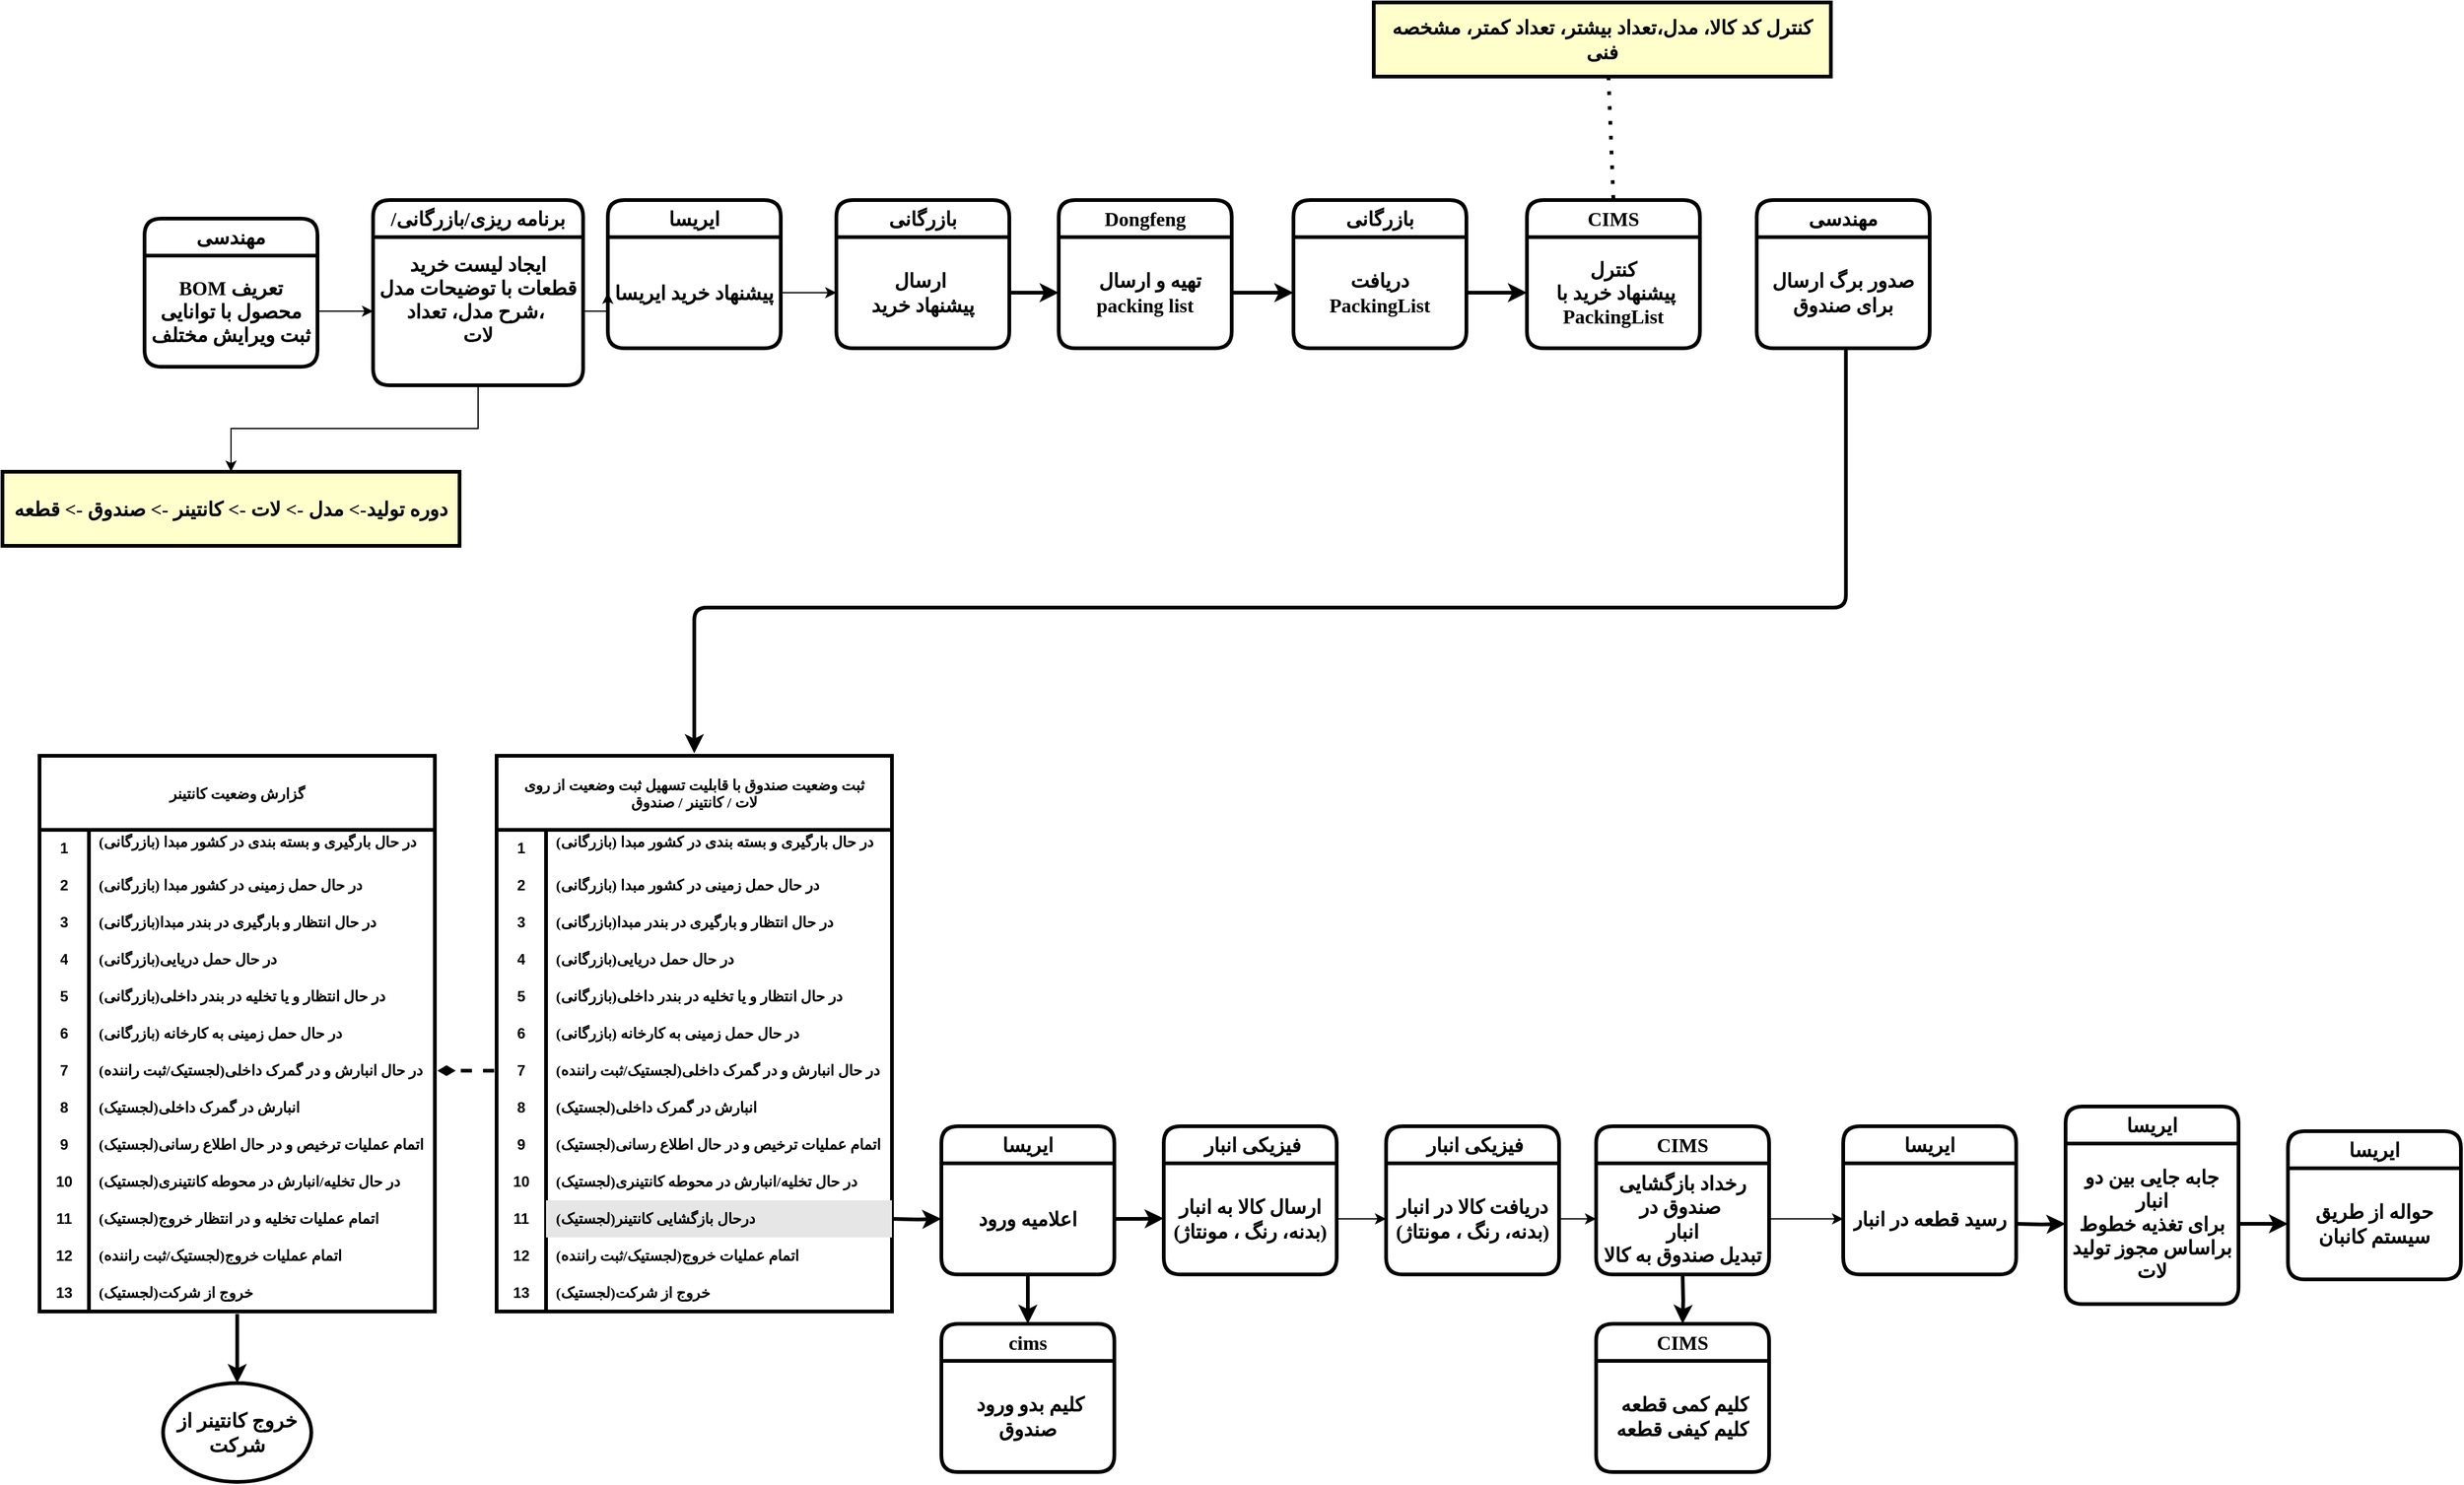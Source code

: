 <mxfile version="24.7.14">
  <diagram name="Page-1" id="c7558073-3199-34d8-9f00-42111426c3f3">
    <mxGraphModel dx="688" dy="1780" grid="1" gridSize="10" guides="1" tooltips="1" connect="1" arrows="1" fold="1" page="1" pageScale="1" pageWidth="1169" pageHeight="827" background="none" math="0" shadow="0">
      <root>
        <mxCell id="0" />
        <mxCell id="1" parent="0" />
        <mxCell id="4" value="‏دوره تولید-&gt; مدل -&gt; لات -&gt; کانتینر -&gt; صندوق -&gt; قطعه" style="whiteSpace=wrap;align=center;verticalAlign=middle;fontStyle=1;strokeWidth=3;fillColor=#FFFFCC;fontFamily=Vazirmatn;fontSource=https%3A%2F%2Ffonts.googleapis.com%2Fcss%3Ffamily%3DVazirmatn;fontSize=16;" parent="1" vertex="1">
          <mxGeometry x="1200" y="-240" width="370" height="60" as="geometry" />
        </mxCell>
        <mxCell id="ImeqDuy5QfRWBbxiFpZr-109" value="&lt;span style=&quot;font-size: 16px;&quot;&gt;مهندسی&lt;/span&gt;" style="swimlane;fontStyle=1;childLayout=stackLayout;horizontal=1;startSize=30;horizontalStack=0;resizeParent=1;resizeParentMax=0;resizeLast=0;collapsible=1;marginBottom=0;whiteSpace=wrap;html=1;strokeWidth=3;rounded=1;fontFamily=Vazirmatn;fontSource=https%3A%2F%2Ffonts.googleapis.com%2Fcss%3Ffamily%3DVazirmatn;fontSize=16;" parent="1" vertex="1">
          <mxGeometry x="1315" y="-445" width="140" height="120" as="geometry" />
        </mxCell>
        <mxCell id="ImeqDuy5QfRWBbxiFpZr-110" value="&lt;span style=&quot;font-size: 16px;&quot;&gt;‮‏‏تعریف MOB محصول با توانایی ثبت ویرایش مختلف&lt;/span&gt;" style="text;strokeColor=none;fillColor=none;align=center;verticalAlign=middle;spacingLeft=4;spacingRight=4;overflow=hidden;points=[[0,0.5],[1,0.5]];portConstraint=eastwest;rotatable=0;whiteSpace=wrap;html=1;strokeWidth=3;rounded=1;fontFamily=Vazirmatn;fontSource=https%3A%2F%2Ffonts.googleapis.com%2Fcss%3Ffamily%3DVazirmatn;fontSize=16;fontStyle=1" parent="ImeqDuy5QfRWBbxiFpZr-109" vertex="1">
          <mxGeometry y="30" width="140" height="90" as="geometry" />
        </mxCell>
        <mxCell id="JTlwFrMOp93VvjSOJAqS-13" value="" style="edgeStyle=orthogonalEdgeStyle;rounded=0;orthogonalLoop=1;jettySize=auto;html=1;" edge="1" parent="1" source="ImeqDuy5QfRWBbxiFpZr-111" target="4">
          <mxGeometry relative="1" as="geometry" />
        </mxCell>
        <mxCell id="ImeqDuy5QfRWBbxiFpZr-111" value="&lt;span style=&quot;font-size: 16px;&quot;&gt;/&lt;/span&gt;برنامه ریزی/&lt;span style=&quot;font-size: 16px;&quot;&gt;بازرگانی&lt;/span&gt;" style="swimlane;fontStyle=1;childLayout=stackLayout;horizontal=1;startSize=30;horizontalStack=0;resizeParent=1;resizeParentMax=0;resizeLast=0;collapsible=1;marginBottom=0;whiteSpace=wrap;html=1;strokeWidth=3;rounded=1;fontFamily=Vazirmatn;fontSource=https%3A%2F%2Ffonts.googleapis.com%2Fcss%3Ffamily%3DVazirmatn;fontSize=16;" parent="1" vertex="1">
          <mxGeometry x="1500" y="-460" width="170" height="150" as="geometry" />
        </mxCell>
        <mxCell id="ImeqDuy5QfRWBbxiFpZr-112" value="&lt;div&gt;ایجاد لیست خرید قطعات با توضیحات مدل ،شرح مدل، تعداد&amp;nbsp;&lt;/div&gt;&lt;div&gt;&lt;span style=&quot;background-color: initial;&quot;&gt;لات&lt;/span&gt;&lt;br&gt;&lt;/div&gt;&lt;div&gt;&lt;span style=&quot;background-color: initial;&quot;&gt;&lt;br&gt;&lt;/span&gt;&lt;/div&gt;" style="text;strokeColor=none;fillColor=none;align=center;verticalAlign=middle;spacingLeft=4;spacingRight=4;overflow=hidden;points=[[0,0.5],[1,0.5]];portConstraint=eastwest;rotatable=0;whiteSpace=wrap;html=1;strokeWidth=3;rounded=1;fontFamily=Vazirmatn;fontSource=https%3A%2F%2Ffonts.googleapis.com%2Fcss%3Ffamily%3DVazirmatn;fontSize=16;fontStyle=1" parent="ImeqDuy5QfRWBbxiFpZr-111" vertex="1">
          <mxGeometry y="30" width="170" height="120" as="geometry" />
        </mxCell>
        <mxCell id="ImeqDuy5QfRWBbxiFpZr-118" value="&lt;span style=&quot;font-size: 16px;&quot;&gt;Dongfeng&lt;/span&gt;" style="swimlane;fontStyle=1;childLayout=stackLayout;horizontal=1;startSize=30;horizontalStack=0;resizeParent=1;resizeParentMax=0;resizeLast=0;collapsible=1;marginBottom=0;whiteSpace=wrap;html=1;strokeWidth=3;rounded=1;fontFamily=Vazirmatn;fontSource=https%3A%2F%2Ffonts.googleapis.com%2Fcss%3Ffamily%3DVazirmatn;fontSize=16;" parent="1" vertex="1">
          <mxGeometry x="2055" y="-460" width="140" height="120" as="geometry" />
        </mxCell>
        <mxCell id="ImeqDuy5QfRWBbxiFpZr-119" value="&lt;span style=&quot;font-size: 16px;&quot;&gt;&amp;nbsp; تهیه و ارسال&lt;/span&gt;&lt;div style=&quot;font-size: 16px;&quot;&gt;&lt;span style=&quot;font-size: 16px;&quot;&gt;packing list&lt;/span&gt;&lt;/div&gt;" style="text;strokeColor=none;fillColor=none;align=center;verticalAlign=middle;spacingLeft=4;spacingRight=4;overflow=hidden;points=[[0,0.5],[1,0.5]];portConstraint=eastwest;rotatable=0;whiteSpace=wrap;html=1;strokeWidth=3;rounded=1;fontFamily=Vazirmatn;fontSource=https%3A%2F%2Ffonts.googleapis.com%2Fcss%3Ffamily%3DVazirmatn;fontSize=16;fontStyle=1" parent="ImeqDuy5QfRWBbxiFpZr-118" vertex="1">
          <mxGeometry y="30" width="140" height="90" as="geometry" />
        </mxCell>
        <mxCell id="ImeqDuy5QfRWBbxiFpZr-120" value="&lt;span style=&quot;font-size: 16px;&quot;&gt;بازرگانی&lt;/span&gt;" style="swimlane;fontStyle=1;childLayout=stackLayout;horizontal=1;startSize=30;horizontalStack=0;resizeParent=1;resizeParentMax=0;resizeLast=0;collapsible=1;marginBottom=0;whiteSpace=wrap;html=1;strokeWidth=3;rounded=1;fontFamily=Vazirmatn;fontSource=https%3A%2F%2Ffonts.googleapis.com%2Fcss%3Ffamily%3DVazirmatn;fontSize=16;" parent="1" vertex="1">
          <mxGeometry x="2245" y="-460" width="140" height="120" as="geometry" />
        </mxCell>
        <mxCell id="ImeqDuy5QfRWBbxiFpZr-121" value="&lt;span style=&quot;font-size: 16px;&quot;&gt;دریافت&lt;/span&gt;&lt;div style=&quot;font-size: 16px;&quot;&gt;&lt;span style=&quot;font-size: 16px;&quot;&gt;PackingList&lt;/span&gt;&lt;/div&gt;" style="text;strokeColor=none;fillColor=none;align=center;verticalAlign=middle;spacingLeft=4;spacingRight=4;overflow=hidden;points=[[0,0.5],[1,0.5]];portConstraint=eastwest;rotatable=0;whiteSpace=wrap;html=1;strokeWidth=3;rounded=1;fontFamily=Vazirmatn;fontSource=https%3A%2F%2Ffonts.googleapis.com%2Fcss%3Ffamily%3DVazirmatn;fontSize=16;fontStyle=1" parent="ImeqDuy5QfRWBbxiFpZr-120" vertex="1">
          <mxGeometry y="30" width="140" height="90" as="geometry" />
        </mxCell>
        <mxCell id="ImeqDuy5QfRWBbxiFpZr-122" value="&lt;span style=&quot;font-size: 16px;&quot;&gt;CIMS&lt;/span&gt;" style="swimlane;fontStyle=1;childLayout=stackLayout;horizontal=1;startSize=30;horizontalStack=0;resizeParent=1;resizeParentMax=0;resizeLast=0;collapsible=1;marginBottom=0;whiteSpace=wrap;html=1;strokeWidth=3;rounded=1;fontFamily=Vazirmatn;fontSource=https%3A%2F%2Ffonts.googleapis.com%2Fcss%3Ffamily%3DVazirmatn;fontSize=16;" parent="1" vertex="1">
          <mxGeometry x="2434" y="-460" width="140" height="120" as="geometry" />
        </mxCell>
        <mxCell id="ImeqDuy5QfRWBbxiFpZr-123" value="&lt;span style=&quot;font-size: 16px;&quot;&gt;کنترل&lt;/span&gt;&lt;div style=&quot;font-size: 16px;&quot;&gt;&lt;span style=&quot;font-size: 16px;&quot;&gt;&amp;nbsp;پیشنهاد خرید با PackingList&lt;/span&gt;&lt;/div&gt;" style="text;strokeColor=none;fillColor=none;align=center;verticalAlign=middle;spacingLeft=4;spacingRight=4;overflow=hidden;points=[[0,0.5],[1,0.5]];portConstraint=eastwest;rotatable=0;whiteSpace=wrap;html=1;strokeWidth=3;rounded=1;fontFamily=Vazirmatn;fontSource=https%3A%2F%2Ffonts.googleapis.com%2Fcss%3Ffamily%3DVazirmatn;fontSize=16;fontStyle=1" parent="ImeqDuy5QfRWBbxiFpZr-122" vertex="1">
          <mxGeometry y="30" width="140" height="90" as="geometry" />
        </mxCell>
        <mxCell id="ImeqDuy5QfRWBbxiFpZr-124" value="کنترل کد کالا، مدل،تعداد بیشتر، تعداد کمتر، مشخصه فنی" style="whiteSpace=wrap;align=center;verticalAlign=middle;fontStyle=1;strokeWidth=3;fillColor=#FFFFCC;fontFamily=Vazirmatn;fontSource=https%3A%2F%2Ffonts.googleapis.com%2Fcss%3Ffamily%3DVazirmatn;fontSize=16;" parent="1" vertex="1">
          <mxGeometry x="2310" y="-620" width="370" height="60" as="geometry" />
        </mxCell>
        <mxCell id="ImeqDuy5QfRWBbxiFpZr-125" value="&lt;span style=&quot;font-size: 16px;&quot;&gt;ایریسا&lt;/span&gt;" style="swimlane;fontStyle=1;childLayout=stackLayout;horizontal=1;startSize=30;horizontalStack=0;resizeParent=1;resizeParentMax=0;resizeLast=0;collapsible=1;marginBottom=0;whiteSpace=wrap;html=1;strokeWidth=3;rounded=1;fontFamily=Vazirmatn;fontSource=https%3A%2F%2Ffonts.googleapis.com%2Fcss%3Ffamily%3DVazirmatn;fontSize=16;" parent="1" vertex="1">
          <mxGeometry x="1690" y="-460" width="140" height="120" as="geometry" />
        </mxCell>
        <mxCell id="ImeqDuy5QfRWBbxiFpZr-126" value="&lt;span style=&quot;font-size: 16px;&quot;&gt;پیشنهاد خرید ایریسا&lt;/span&gt;" style="text;strokeColor=none;fillColor=none;align=center;verticalAlign=middle;spacingLeft=4;spacingRight=4;overflow=hidden;points=[[0,0.5],[1,0.5]];portConstraint=eastwest;rotatable=0;whiteSpace=wrap;html=1;strokeWidth=3;rounded=1;fontFamily=Vazirmatn;fontSource=https%3A%2F%2Ffonts.googleapis.com%2Fcss%3Ffamily%3DVazirmatn;fontSize=16;fontStyle=1" parent="ImeqDuy5QfRWBbxiFpZr-125" vertex="1">
          <mxGeometry y="30" width="140" height="90" as="geometry" />
        </mxCell>
        <mxCell id="ImeqDuy5QfRWBbxiFpZr-250" style="edgeStyle=orthogonalEdgeStyle;rounded=0;orthogonalLoop=1;jettySize=auto;html=1;exitX=0.5;exitY=1;exitDx=0;exitDy=0;entryX=0.5;entryY=0;entryDx=0;entryDy=0;strokeWidth=3;fontSize=12;" parent="1" source="JTlwFrMOp93VvjSOJAqS-14" target="ImeqDuy5QfRWBbxiFpZr-248" edge="1">
          <mxGeometry relative="1" as="geometry">
            <mxPoint x="1400" y="460" as="sourcePoint" />
          </mxGeometry>
        </mxCell>
        <mxCell id="ImeqDuy5QfRWBbxiFpZr-147" value=" ثبت وضعیت صندوق با قابلیت تسهیل ثبت وضعیت از روی &#xa;لات / کانتینر / صندوق" style="shape=table;startSize=60;container=1;collapsible=0;childLayout=tableLayout;fixedRows=1;rowLines=0;fontStyle=1;strokeColor=default;fontSize=12;labelBorderColor=none;labelBackgroundColor=none;perimeterSpacing=2;fontFamily=Vazirmatn;fontSource=https%3A%2F%2Ffonts.googleapis.com%2Fcss%3Ffamily%3DVazirmatn;strokeWidth=3;" parent="1" vertex="1">
          <mxGeometry x="1600" y="-10" width="320" height="450" as="geometry" />
        </mxCell>
        <mxCell id="ImeqDuy5QfRWBbxiFpZr-148" value="" style="shape=tableRow;horizontal=0;startSize=0;swimlaneHead=0;swimlaneBody=0;top=0;left=0;bottom=0;right=0;collapsible=0;dropTarget=0;fillColor=none;points=[[0,0.5],[1,0.5]];portConstraint=eastwest;strokeColor=default;fontSize=12;labelBackgroundColor=none;labelBorderColor=none;perimeterSpacing=2;strokeWidth=3;fontStyle=1" parent="ImeqDuy5QfRWBbxiFpZr-147" vertex="1">
          <mxGeometry y="60" width="320" height="30" as="geometry" />
        </mxCell>
        <mxCell id="ImeqDuy5QfRWBbxiFpZr-149" value="1" style="shape=partialRectangle;html=1;whiteSpace=wrap;connectable=0;fillColor=none;top=0;left=0;bottom=0;right=0;overflow=hidden;pointerEvents=1;strokeColor=default;fontSize=12;labelBackgroundColor=none;labelBorderColor=none;perimeterSpacing=2;strokeWidth=3;fontStyle=1" parent="ImeqDuy5QfRWBbxiFpZr-148" vertex="1">
          <mxGeometry width="40" height="30" as="geometry">
            <mxRectangle width="40" height="30" as="alternateBounds" />
          </mxGeometry>
        </mxCell>
        <mxCell id="ImeqDuy5QfRWBbxiFpZr-150" value="&lt;span style=&quot;font-family: Vazirmatn; font-size: 12px; text-align: right;&quot;&gt;در حال بارگیری و بسته بندی در کشور مبدا (بازرگانی)&lt;/span&gt;&lt;div style=&quot;font-size: 12px;&quot;&gt;&lt;span style=&quot;font-family: Vazirmatn; font-size: 12px; text-align: right;&quot;&gt;&lt;br style=&quot;font-size: 12px;&quot;&gt;&lt;/span&gt;&lt;/div&gt;" style="shape=partialRectangle;html=1;whiteSpace=wrap;connectable=0;fillColor=none;top=0;left=0;bottom=0;right=0;align=left;spacingLeft=6;overflow=hidden;strokeColor=default;fontSize=12;shadow=0;labelBackgroundColor=none;labelBorderColor=none;perimeterSpacing=2;strokeWidth=3;fontStyle=1" parent="ImeqDuy5QfRWBbxiFpZr-148" vertex="1">
          <mxGeometry x="40" width="280" height="30" as="geometry">
            <mxRectangle width="280" height="30" as="alternateBounds" />
          </mxGeometry>
        </mxCell>
        <mxCell id="ImeqDuy5QfRWBbxiFpZr-151" value="" style="shape=tableRow;horizontal=0;startSize=0;swimlaneHead=0;swimlaneBody=0;top=0;left=0;bottom=0;right=0;collapsible=0;dropTarget=0;fillColor=none;points=[[0,0.5],[1,0.5]];portConstraint=eastwest;strokeColor=default;fontSize=12;labelBackgroundColor=none;labelBorderColor=none;perimeterSpacing=2;strokeWidth=3;fontStyle=1" parent="ImeqDuy5QfRWBbxiFpZr-147" vertex="1">
          <mxGeometry y="90" width="320" height="30" as="geometry" />
        </mxCell>
        <mxCell id="ImeqDuy5QfRWBbxiFpZr-152" value="2" style="shape=partialRectangle;html=1;whiteSpace=wrap;connectable=0;fillColor=none;top=0;left=0;bottom=0;right=0;overflow=hidden;strokeColor=default;fontSize=12;labelBackgroundColor=none;labelBorderColor=none;perimeterSpacing=2;strokeWidth=3;fontStyle=1" parent="ImeqDuy5QfRWBbxiFpZr-151" vertex="1">
          <mxGeometry width="40" height="30" as="geometry">
            <mxRectangle width="40" height="30" as="alternateBounds" />
          </mxGeometry>
        </mxCell>
        <mxCell id="ImeqDuy5QfRWBbxiFpZr-153" value="&lt;div style=&quot;font-family: Vazirmatn; font-size: 12px; text-align: right;&quot;&gt;&lt;span style=&quot;font-size: 12px;&quot;&gt;در حال حمل زمینی در کشور مبدا (بازرگانی)&lt;/span&gt;&lt;/div&gt;" style="shape=partialRectangle;html=1;whiteSpace=wrap;connectable=0;fillColor=none;top=0;left=0;bottom=0;right=0;align=left;spacingLeft=6;overflow=hidden;strokeColor=default;fontSize=12;labelBackgroundColor=none;labelBorderColor=none;perimeterSpacing=2;strokeWidth=3;fontStyle=1" parent="ImeqDuy5QfRWBbxiFpZr-151" vertex="1">
          <mxGeometry x="40" width="280" height="30" as="geometry">
            <mxRectangle width="280" height="30" as="alternateBounds" />
          </mxGeometry>
        </mxCell>
        <mxCell id="ImeqDuy5QfRWBbxiFpZr-154" value="" style="shape=tableRow;horizontal=0;startSize=0;swimlaneHead=0;swimlaneBody=0;top=0;left=0;bottom=0;right=0;collapsible=0;dropTarget=0;fillColor=none;points=[[0,0.5],[1,0.5]];portConstraint=eastwest;strokeColor=default;fontSize=12;labelBackgroundColor=none;labelBorderColor=none;perimeterSpacing=2;strokeWidth=3;fontStyle=1" parent="ImeqDuy5QfRWBbxiFpZr-147" vertex="1">
          <mxGeometry y="120" width="320" height="30" as="geometry" />
        </mxCell>
        <mxCell id="ImeqDuy5QfRWBbxiFpZr-155" value="3" style="shape=partialRectangle;html=1;whiteSpace=wrap;connectable=0;fillColor=none;top=0;left=0;bottom=0;right=0;overflow=hidden;strokeColor=default;fontSize=12;labelBackgroundColor=none;labelBorderColor=none;perimeterSpacing=2;strokeWidth=3;fontStyle=1" parent="ImeqDuy5QfRWBbxiFpZr-154" vertex="1">
          <mxGeometry width="40" height="30" as="geometry">
            <mxRectangle width="40" height="30" as="alternateBounds" />
          </mxGeometry>
        </mxCell>
        <mxCell id="ImeqDuy5QfRWBbxiFpZr-156" value="&lt;div style=&quot;font-family: Vazirmatn; font-size: 12px; text-align: right;&quot;&gt;&lt;span style=&quot;font-size: 12px;&quot;&gt;در حال انتظار و بارگیری در بندر مبدا(بازرگانی)&lt;/span&gt;&lt;/div&gt;" style="shape=partialRectangle;html=1;whiteSpace=wrap;connectable=0;fillColor=none;top=0;left=0;bottom=0;right=0;align=left;spacingLeft=6;overflow=hidden;strokeColor=default;fontSize=12;labelBackgroundColor=none;labelBorderColor=none;perimeterSpacing=2;strokeWidth=3;fontStyle=1" parent="ImeqDuy5QfRWBbxiFpZr-154" vertex="1">
          <mxGeometry x="40" width="280" height="30" as="geometry">
            <mxRectangle width="280" height="30" as="alternateBounds" />
          </mxGeometry>
        </mxCell>
        <mxCell id="ImeqDuy5QfRWBbxiFpZr-163" style="shape=tableRow;horizontal=0;startSize=0;swimlaneHead=0;swimlaneBody=0;top=0;left=0;bottom=0;right=0;collapsible=0;dropTarget=0;fillColor=none;points=[[0,0.5],[1,0.5]];portConstraint=eastwest;strokeColor=default;fontSize=12;labelBackgroundColor=none;labelBorderColor=none;perimeterSpacing=2;strokeWidth=3;fontStyle=1" parent="ImeqDuy5QfRWBbxiFpZr-147" vertex="1">
          <mxGeometry y="150" width="320" height="30" as="geometry" />
        </mxCell>
        <mxCell id="ImeqDuy5QfRWBbxiFpZr-164" value="4" style="shape=partialRectangle;html=1;whiteSpace=wrap;connectable=0;fillColor=none;top=0;left=0;bottom=0;right=0;overflow=hidden;strokeColor=default;fontSize=12;labelBackgroundColor=none;labelBorderColor=none;perimeterSpacing=2;strokeWidth=3;fontStyle=1" parent="ImeqDuy5QfRWBbxiFpZr-163" vertex="1">
          <mxGeometry width="40" height="30" as="geometry">
            <mxRectangle width="40" height="30" as="alternateBounds" />
          </mxGeometry>
        </mxCell>
        <mxCell id="ImeqDuy5QfRWBbxiFpZr-165" value="&lt;div style=&quot;forced-color-adjust: none; color: rgb(0, 0, 0); font-family: Vazirmatn; font-size: 12px; font-style: normal; font-variant-ligatures: normal; font-variant-caps: normal; letter-spacing: normal; orphans: 2; text-align: right; text-indent: 0px; text-transform: none; widows: 2; word-spacing: 0px; -webkit-text-stroke-width: 0px; white-space: normal; text-decoration-thickness: initial; text-decoration-style: initial; text-decoration-color: initial;&quot;&gt;&lt;span style=&quot;forced-color-adjust: none; font-size: 12px;&quot;&gt;در حال حمل دریایی(بازرگانی)&lt;/span&gt;&lt;/div&gt;" style="shape=partialRectangle;html=1;whiteSpace=wrap;connectable=0;fillColor=none;top=0;left=0;bottom=0;right=0;align=left;spacingLeft=6;overflow=hidden;strokeColor=default;fontSize=12;labelBackgroundColor=none;labelBorderColor=none;perimeterSpacing=2;strokeWidth=3;fontStyle=1" parent="ImeqDuy5QfRWBbxiFpZr-163" vertex="1">
          <mxGeometry x="40" width="280" height="30" as="geometry">
            <mxRectangle width="280" height="30" as="alternateBounds" />
          </mxGeometry>
        </mxCell>
        <mxCell id="ImeqDuy5QfRWBbxiFpZr-178" style="shape=tableRow;horizontal=0;startSize=0;swimlaneHead=0;swimlaneBody=0;top=0;left=0;bottom=0;right=0;collapsible=0;dropTarget=0;fillColor=none;points=[[0,0.5],[1,0.5]];portConstraint=eastwest;strokeColor=default;fontSize=12;labelBackgroundColor=none;labelBorderColor=none;perimeterSpacing=2;strokeWidth=3;fontStyle=1" parent="ImeqDuy5QfRWBbxiFpZr-147" vertex="1">
          <mxGeometry y="180" width="320" height="30" as="geometry" />
        </mxCell>
        <mxCell id="ImeqDuy5QfRWBbxiFpZr-179" value="5" style="shape=partialRectangle;html=1;whiteSpace=wrap;connectable=0;fillColor=none;top=0;left=0;bottom=0;right=0;overflow=hidden;strokeColor=default;fontSize=12;labelBackgroundColor=none;labelBorderColor=none;perimeterSpacing=2;strokeWidth=3;fontStyle=1" parent="ImeqDuy5QfRWBbxiFpZr-178" vertex="1">
          <mxGeometry width="40" height="30" as="geometry">
            <mxRectangle width="40" height="30" as="alternateBounds" />
          </mxGeometry>
        </mxCell>
        <mxCell id="ImeqDuy5QfRWBbxiFpZr-180" value="&lt;div style=&quot;forced-color-adjust: none; color: rgb(0, 0, 0); font-family: Vazirmatn; font-size: 12px; font-style: normal; font-variant-ligatures: normal; font-variant-caps: normal; letter-spacing: normal; orphans: 2; text-align: right; text-indent: 0px; text-transform: none; widows: 2; word-spacing: 0px; -webkit-text-stroke-width: 0px; white-space: normal; text-decoration-thickness: initial; text-decoration-style: initial; text-decoration-color: initial;&quot;&gt;&lt;span style=&quot;forced-color-adjust: none; font-size: 12px;&quot;&gt;در حال انتظار و یا تخلیه در بندر داخلی(بازرگانی)&lt;/span&gt;&lt;/div&gt;" style="shape=partialRectangle;html=1;whiteSpace=wrap;connectable=0;fillColor=none;top=0;left=0;bottom=0;right=0;align=left;spacingLeft=6;overflow=hidden;strokeColor=default;fontSize=12;labelBackgroundColor=none;labelBorderColor=none;perimeterSpacing=2;strokeWidth=3;fontStyle=1" parent="ImeqDuy5QfRWBbxiFpZr-178" vertex="1">
          <mxGeometry x="40" width="280" height="30" as="geometry">
            <mxRectangle width="280" height="30" as="alternateBounds" />
          </mxGeometry>
        </mxCell>
        <mxCell id="ImeqDuy5QfRWBbxiFpZr-175" style="shape=tableRow;horizontal=0;startSize=0;swimlaneHead=0;swimlaneBody=0;top=0;left=0;bottom=0;right=0;collapsible=0;dropTarget=0;fillColor=none;points=[[0,0.5],[1,0.5]];portConstraint=eastwest;strokeColor=default;fontSize=12;labelBackgroundColor=none;labelBorderColor=none;perimeterSpacing=2;strokeWidth=3;fontStyle=1" parent="ImeqDuy5QfRWBbxiFpZr-147" vertex="1">
          <mxGeometry y="210" width="320" height="30" as="geometry" />
        </mxCell>
        <mxCell id="ImeqDuy5QfRWBbxiFpZr-176" value="6" style="shape=partialRectangle;html=1;whiteSpace=wrap;connectable=0;fillColor=none;top=0;left=0;bottom=0;right=0;overflow=hidden;strokeColor=default;fontSize=12;labelBackgroundColor=none;labelBorderColor=none;perimeterSpacing=2;strokeWidth=3;fontStyle=1" parent="ImeqDuy5QfRWBbxiFpZr-175" vertex="1">
          <mxGeometry width="40" height="30" as="geometry">
            <mxRectangle width="40" height="30" as="alternateBounds" />
          </mxGeometry>
        </mxCell>
        <mxCell id="ImeqDuy5QfRWBbxiFpZr-177" value="&lt;div style=&quot;forced-color-adjust: none; color: rgb(0, 0, 0); font-family: Vazirmatn; font-size: 12px; font-style: normal; font-variant-ligatures: normal; font-variant-caps: normal; letter-spacing: normal; orphans: 2; text-align: right; text-indent: 0px; text-transform: none; widows: 2; word-spacing: 0px; -webkit-text-stroke-width: 0px; white-space: normal; text-decoration-thickness: initial; text-decoration-style: initial; text-decoration-color: initial;&quot;&gt;&lt;span style=&quot;forced-color-adjust: none; font-size: 12px;&quot;&gt;در حال حمل زمینی به کارخانه (بازرگانی)&lt;/span&gt;&lt;/div&gt;" style="shape=partialRectangle;html=1;whiteSpace=wrap;connectable=0;fillColor=none;top=0;left=0;bottom=0;right=0;align=left;spacingLeft=6;overflow=hidden;strokeColor=default;fontSize=12;labelBackgroundColor=none;labelBorderColor=none;perimeterSpacing=2;strokeWidth=3;fontStyle=1" parent="ImeqDuy5QfRWBbxiFpZr-175" vertex="1">
          <mxGeometry x="40" width="280" height="30" as="geometry">
            <mxRectangle width="280" height="30" as="alternateBounds" />
          </mxGeometry>
        </mxCell>
        <mxCell id="ImeqDuy5QfRWBbxiFpZr-172" style="shape=tableRow;horizontal=0;startSize=0;swimlaneHead=0;swimlaneBody=0;top=0;left=0;bottom=0;right=0;collapsible=0;dropTarget=0;fillColor=none;points=[[0,0.5],[1,0.5]];portConstraint=eastwest;strokeColor=default;fontSize=12;labelBackgroundColor=none;labelBorderColor=none;perimeterSpacing=2;strokeWidth=3;fontStyle=1" parent="ImeqDuy5QfRWBbxiFpZr-147" vertex="1">
          <mxGeometry y="240" width="320" height="30" as="geometry" />
        </mxCell>
        <mxCell id="ImeqDuy5QfRWBbxiFpZr-173" value="7" style="shape=partialRectangle;html=1;whiteSpace=wrap;connectable=0;fillColor=none;top=0;left=0;bottom=0;right=0;overflow=hidden;strokeColor=default;fontSize=12;labelBackgroundColor=none;labelBorderColor=none;perimeterSpacing=2;strokeWidth=3;fontStyle=1" parent="ImeqDuy5QfRWBbxiFpZr-172" vertex="1">
          <mxGeometry width="40" height="30" as="geometry">
            <mxRectangle width="40" height="30" as="alternateBounds" />
          </mxGeometry>
        </mxCell>
        <mxCell id="ImeqDuy5QfRWBbxiFpZr-174" value="&lt;div style=&quot;forced-color-adjust: none; color: rgb(0, 0, 0); font-family: Vazirmatn; font-size: 12px; font-style: normal; font-variant-ligatures: normal; font-variant-caps: normal; letter-spacing: normal; orphans: 2; text-align: right; text-indent: 0px; text-transform: none; widows: 2; word-spacing: 0px; -webkit-text-stroke-width: 0px; white-space: normal; text-decoration-thickness: initial; text-decoration-style: initial; text-decoration-color: initial;&quot;&gt;&lt;span style=&quot;forced-color-adjust: none; font-size: 12px;&quot;&gt;در حال انبارش و در گمرک داخلی(لجستیک/ثبت راننده)&lt;/span&gt;&lt;/div&gt;" style="shape=partialRectangle;html=1;whiteSpace=wrap;connectable=0;fillColor=none;top=0;left=0;bottom=0;right=0;align=left;spacingLeft=6;overflow=hidden;strokeColor=default;fontSize=12;labelBackgroundColor=none;labelBorderColor=none;perimeterSpacing=2;strokeWidth=3;fontStyle=1" parent="ImeqDuy5QfRWBbxiFpZr-172" vertex="1">
          <mxGeometry x="40" width="280" height="30" as="geometry">
            <mxRectangle width="280" height="30" as="alternateBounds" />
          </mxGeometry>
        </mxCell>
        <mxCell id="ImeqDuy5QfRWBbxiFpZr-169" style="shape=tableRow;horizontal=0;startSize=0;swimlaneHead=0;swimlaneBody=0;top=0;left=0;bottom=0;right=0;collapsible=0;dropTarget=0;fillColor=none;points=[[0,0.5],[1,0.5]];portConstraint=eastwest;strokeColor=default;fontSize=12;labelBackgroundColor=none;labelBorderColor=none;perimeterSpacing=2;strokeWidth=3;fontStyle=1" parent="ImeqDuy5QfRWBbxiFpZr-147" vertex="1">
          <mxGeometry y="270" width="320" height="30" as="geometry" />
        </mxCell>
        <mxCell id="ImeqDuy5QfRWBbxiFpZr-170" value="8" style="shape=partialRectangle;html=1;whiteSpace=wrap;connectable=0;fillColor=none;top=0;left=0;bottom=0;right=0;overflow=hidden;strokeColor=default;fontSize=12;labelBackgroundColor=none;labelBorderColor=none;perimeterSpacing=2;strokeWidth=3;fontStyle=1" parent="ImeqDuy5QfRWBbxiFpZr-169" vertex="1">
          <mxGeometry width="40" height="30" as="geometry">
            <mxRectangle width="40" height="30" as="alternateBounds" />
          </mxGeometry>
        </mxCell>
        <mxCell id="ImeqDuy5QfRWBbxiFpZr-171" value="&lt;div style=&quot;forced-color-adjust: none; color: rgb(0, 0, 0); font-family: Vazirmatn; font-size: 12px; font-style: normal; font-variant-ligatures: normal; font-variant-caps: normal; letter-spacing: normal; orphans: 2; text-align: right; text-indent: 0px; text-transform: none; widows: 2; word-spacing: 0px; -webkit-text-stroke-width: 0px; white-space: normal; text-decoration-thickness: initial; text-decoration-style: initial; text-decoration-color: initial;&quot;&gt;&lt;span style=&quot;forced-color-adjust: none; font-size: 12px;&quot;&gt;انبارش در گمرک داخلی(لجستیک)&lt;/span&gt;&lt;/div&gt;" style="shape=partialRectangle;html=1;whiteSpace=wrap;connectable=0;fillColor=none;top=0;left=0;bottom=0;right=0;align=left;spacingLeft=6;overflow=hidden;strokeColor=default;fontSize=12;labelBackgroundColor=none;labelBorderColor=none;perimeterSpacing=2;strokeWidth=3;fontStyle=1" parent="ImeqDuy5QfRWBbxiFpZr-169" vertex="1">
          <mxGeometry x="40" width="280" height="30" as="geometry">
            <mxRectangle width="280" height="30" as="alternateBounds" />
          </mxGeometry>
        </mxCell>
        <mxCell id="ImeqDuy5QfRWBbxiFpZr-166" style="shape=tableRow;horizontal=0;startSize=0;swimlaneHead=0;swimlaneBody=0;top=0;left=0;bottom=0;right=0;collapsible=0;dropTarget=0;fillColor=none;points=[[0,0.5],[1,0.5]];portConstraint=eastwest;strokeColor=default;fontSize=12;labelBackgroundColor=none;labelBorderColor=none;perimeterSpacing=2;strokeWidth=3;fontStyle=1" parent="ImeqDuy5QfRWBbxiFpZr-147" vertex="1">
          <mxGeometry y="300" width="320" height="30" as="geometry" />
        </mxCell>
        <mxCell id="ImeqDuy5QfRWBbxiFpZr-167" value="9" style="shape=partialRectangle;html=1;whiteSpace=wrap;connectable=0;fillColor=none;top=0;left=0;bottom=0;right=0;overflow=hidden;strokeColor=default;fontSize=12;labelBackgroundColor=none;labelBorderColor=none;perimeterSpacing=2;strokeWidth=3;fontStyle=1" parent="ImeqDuy5QfRWBbxiFpZr-166" vertex="1">
          <mxGeometry width="40" height="30" as="geometry">
            <mxRectangle width="40" height="30" as="alternateBounds" />
          </mxGeometry>
        </mxCell>
        <mxCell id="ImeqDuy5QfRWBbxiFpZr-168" value="&lt;div style=&quot;forced-color-adjust: none; color: rgb(0, 0, 0); font-family: Vazirmatn; font-size: 12px; font-style: normal; font-variant-ligatures: normal; font-variant-caps: normal; letter-spacing: normal; orphans: 2; text-align: right; text-indent: 0px; text-transform: none; widows: 2; word-spacing: 0px; -webkit-text-stroke-width: 0px; white-space: normal; text-decoration-thickness: initial; text-decoration-style: initial; text-decoration-color: initial;&quot;&gt;&lt;span style=&quot;forced-color-adjust: none; font-size: 12px;&quot;&gt;اتمام عملیات ترخیص و در حال اطلاع رسانی&lt;/span&gt;&lt;span style=&quot;forced-color-adjust: none; font-size: 12px;&quot;&gt;(لجستیک)&lt;/span&gt;&lt;/div&gt;" style="shape=partialRectangle;html=1;whiteSpace=wrap;connectable=0;fillColor=none;top=0;left=0;bottom=0;right=0;align=left;spacingLeft=6;overflow=hidden;strokeColor=default;fontSize=12;labelBackgroundColor=none;labelBorderColor=none;perimeterSpacing=2;strokeWidth=3;fontStyle=1" parent="ImeqDuy5QfRWBbxiFpZr-166" vertex="1">
          <mxGeometry x="40" width="280" height="30" as="geometry">
            <mxRectangle width="280" height="30" as="alternateBounds" />
          </mxGeometry>
        </mxCell>
        <mxCell id="ImeqDuy5QfRWBbxiFpZr-184" style="shape=tableRow;horizontal=0;startSize=0;swimlaneHead=0;swimlaneBody=0;top=0;left=0;bottom=0;right=0;collapsible=0;dropTarget=0;fillColor=none;points=[[0,0.5],[1,0.5]];portConstraint=eastwest;strokeColor=default;fontSize=12;labelBackgroundColor=none;labelBorderColor=none;perimeterSpacing=2;strokeWidth=3;fontStyle=1" parent="ImeqDuy5QfRWBbxiFpZr-147" vertex="1">
          <mxGeometry y="330" width="320" height="30" as="geometry" />
        </mxCell>
        <mxCell id="ImeqDuy5QfRWBbxiFpZr-185" value="10" style="shape=partialRectangle;html=1;whiteSpace=wrap;connectable=0;fillColor=none;top=0;left=0;bottom=0;right=0;overflow=hidden;strokeColor=default;fontSize=12;labelBackgroundColor=none;labelBorderColor=none;perimeterSpacing=2;strokeWidth=3;fontStyle=1" parent="ImeqDuy5QfRWBbxiFpZr-184" vertex="1">
          <mxGeometry width="40" height="30" as="geometry">
            <mxRectangle width="40" height="30" as="alternateBounds" />
          </mxGeometry>
        </mxCell>
        <mxCell id="ImeqDuy5QfRWBbxiFpZr-186" value="&lt;div style=&quot;forced-color-adjust: none; color: rgb(0, 0, 0); font-family: Vazirmatn; font-size: 12px; font-style: normal; font-variant-ligatures: normal; font-variant-caps: normal; letter-spacing: normal; orphans: 2; text-align: right; text-indent: 0px; text-transform: none; widows: 2; word-spacing: 0px; -webkit-text-stroke-width: 0px; white-space: normal; text-decoration-thickness: initial; text-decoration-style: initial; text-decoration-color: initial;&quot;&gt;&lt;span style=&quot;forced-color-adjust: none; font-size: 12px;&quot;&gt;در حال تخلیه/انبارش در محوطه کانتینری&lt;/span&gt;&lt;span style=&quot;forced-color-adjust: none; font-size: 12px;&quot;&gt;(لجستیک)&lt;/span&gt;&lt;/div&gt;" style="shape=partialRectangle;html=1;whiteSpace=wrap;connectable=0;fillColor=none;top=0;left=0;bottom=0;right=0;align=left;spacingLeft=6;overflow=hidden;strokeColor=default;fontSize=12;labelBackgroundColor=none;labelBorderColor=none;perimeterSpacing=2;strokeWidth=3;fontStyle=1" parent="ImeqDuy5QfRWBbxiFpZr-184" vertex="1">
          <mxGeometry x="40" width="280" height="30" as="geometry">
            <mxRectangle width="280" height="30" as="alternateBounds" />
          </mxGeometry>
        </mxCell>
        <mxCell id="ImeqDuy5QfRWBbxiFpZr-181" style="shape=tableRow;horizontal=0;startSize=0;swimlaneHead=0;swimlaneBody=0;top=0;left=0;bottom=0;right=0;collapsible=0;dropTarget=0;fillColor=none;points=[[0,0.5],[1,0.5]];portConstraint=eastwest;strokeColor=default;fontSize=12;labelBackgroundColor=none;labelBorderColor=none;perimeterSpacing=2;strokeWidth=3;fontStyle=1" parent="ImeqDuy5QfRWBbxiFpZr-147" vertex="1">
          <mxGeometry y="360" width="320" height="30" as="geometry" />
        </mxCell>
        <mxCell id="ImeqDuy5QfRWBbxiFpZr-182" value="11" style="shape=partialRectangle;html=1;whiteSpace=wrap;connectable=0;fillColor=none;top=0;left=0;bottom=0;right=0;overflow=hidden;strokeColor=default;fontSize=12;labelBackgroundColor=none;labelBorderColor=none;perimeterSpacing=2;strokeWidth=3;fontStyle=1" parent="ImeqDuy5QfRWBbxiFpZr-181" vertex="1">
          <mxGeometry width="40" height="30" as="geometry">
            <mxRectangle width="40" height="30" as="alternateBounds" />
          </mxGeometry>
        </mxCell>
        <mxCell id="ImeqDuy5QfRWBbxiFpZr-183" value="&lt;div style=&quot;forced-color-adjust: none; color: rgb(0, 0, 0); font-family: Vazirmatn; font-size: 12px; font-style: normal; font-variant-ligatures: normal; font-variant-caps: normal; letter-spacing: normal; orphans: 2; text-align: right; text-indent: 0px; text-transform: none; widows: 2; word-spacing: 0px; -webkit-text-stroke-width: 0px; white-space: normal; text-decoration-thickness: initial; text-decoration-style: initial; text-decoration-color: initial;&quot;&gt;درحال بازگشایی کانتینر(لجستیک)&lt;/div&gt;" style="shape=partialRectangle;html=1;whiteSpace=wrap;connectable=0;fillColor=#E6E6E6;top=0;left=0;bottom=0;right=0;align=left;spacingLeft=6;overflow=hidden;strokeColor=default;fontSize=12;labelBackgroundColor=none;labelBorderColor=none;perimeterSpacing=2;fontStyle=1;strokeWidth=3;" parent="ImeqDuy5QfRWBbxiFpZr-181" vertex="1">
          <mxGeometry x="40" width="280" height="30" as="geometry">
            <mxRectangle width="280" height="30" as="alternateBounds" />
          </mxGeometry>
        </mxCell>
        <mxCell id="ImeqDuy5QfRWBbxiFpZr-187" style="shape=tableRow;horizontal=0;startSize=0;swimlaneHead=0;swimlaneBody=0;top=0;left=0;bottom=0;right=0;collapsible=0;dropTarget=0;fillColor=none;points=[[0,0.5],[1,0.5]];portConstraint=eastwest;strokeColor=default;fontSize=12;labelBackgroundColor=none;labelBorderColor=none;perimeterSpacing=2;strokeWidth=3;fontStyle=1" parent="ImeqDuy5QfRWBbxiFpZr-147" vertex="1">
          <mxGeometry y="390" width="320" height="30" as="geometry" />
        </mxCell>
        <mxCell id="ImeqDuy5QfRWBbxiFpZr-188" value="12" style="shape=partialRectangle;html=1;whiteSpace=wrap;connectable=0;fillColor=none;top=0;left=0;bottom=0;right=0;overflow=hidden;strokeColor=default;fontSize=12;labelBackgroundColor=none;labelBorderColor=none;perimeterSpacing=2;strokeWidth=3;fontStyle=1" parent="ImeqDuy5QfRWBbxiFpZr-187" vertex="1">
          <mxGeometry width="40" height="30" as="geometry">
            <mxRectangle width="40" height="30" as="alternateBounds" />
          </mxGeometry>
        </mxCell>
        <mxCell id="ImeqDuy5QfRWBbxiFpZr-189" value="&lt;div style=&quot;forced-color-adjust: none; color: rgb(0, 0, 0); font-family: Vazirmatn; font-size: 12px; font-style: normal; font-variant-ligatures: normal; font-variant-caps: normal; letter-spacing: normal; orphans: 2; text-align: right; text-indent: 0px; text-transform: none; widows: 2; word-spacing: 0px; -webkit-text-stroke-width: 0px; white-space: normal; text-decoration-thickness: initial; text-decoration-style: initial; text-decoration-color: initial;&quot;&gt;&lt;span style=&quot;forced-color-adjust: none; font-size: 12px;&quot;&gt;اتمام عملیات خروج&lt;/span&gt;&lt;span style=&quot;forced-color-adjust: none; font-size: 12px;&quot;&gt;(لجستیک/ثبت راننده)&lt;/span&gt;&lt;/div&gt;" style="shape=partialRectangle;html=1;whiteSpace=wrap;connectable=0;fillColor=none;top=0;left=0;bottom=0;right=0;align=left;spacingLeft=6;overflow=hidden;strokeColor=default;fontSize=12;labelBackgroundColor=none;labelBorderColor=none;perimeterSpacing=2;strokeWidth=3;fontStyle=1" parent="ImeqDuy5QfRWBbxiFpZr-187" vertex="1">
          <mxGeometry x="40" width="280" height="30" as="geometry">
            <mxRectangle width="280" height="30" as="alternateBounds" />
          </mxGeometry>
        </mxCell>
        <mxCell id="ImeqDuy5QfRWBbxiFpZr-190" style="shape=tableRow;horizontal=0;startSize=0;swimlaneHead=0;swimlaneBody=0;top=0;left=0;bottom=0;right=0;collapsible=0;dropTarget=0;fillColor=none;points=[[0,0.5],[1,0.5]];portConstraint=eastwest;strokeColor=default;fontSize=12;labelBackgroundColor=none;labelBorderColor=none;perimeterSpacing=2;strokeWidth=3;fontStyle=1" parent="ImeqDuy5QfRWBbxiFpZr-147" vertex="1">
          <mxGeometry y="420" width="320" height="30" as="geometry" />
        </mxCell>
        <mxCell id="ImeqDuy5QfRWBbxiFpZr-191" value="13" style="shape=partialRectangle;html=1;whiteSpace=wrap;connectable=0;fillColor=none;top=0;left=0;bottom=0;right=0;overflow=hidden;strokeColor=default;fontSize=12;labelBackgroundColor=none;labelBorderColor=none;perimeterSpacing=2;strokeWidth=3;fontStyle=1" parent="ImeqDuy5QfRWBbxiFpZr-190" vertex="1">
          <mxGeometry width="40" height="30" as="geometry">
            <mxRectangle width="40" height="30" as="alternateBounds" />
          </mxGeometry>
        </mxCell>
        <mxCell id="ImeqDuy5QfRWBbxiFpZr-192" value="&lt;span style=&quot;forced-color-adjust: none; color: rgb(0, 0, 0); font-family: Vazirmatn; font-size: 12px; font-style: normal; font-variant-ligatures: normal; font-variant-caps: normal; letter-spacing: normal; orphans: 2; text-align: right; text-indent: 0px; text-transform: none; widows: 2; word-spacing: 0px; -webkit-text-stroke-width: 0px; white-space: normal; text-decoration-thickness: initial; text-decoration-style: initial; text-decoration-color: initial;&quot;&gt;(لجستیک)&lt;/span&gt;&lt;span style=&quot;forced-color-adjust: none; color: rgb(0, 0, 0); font-family: Vazirmatn; font-size: 12px; font-style: normal; font-variant-ligatures: normal; font-variant-caps: normal; letter-spacing: normal; orphans: 2; text-align: right; text-indent: 0px; text-transform: none; widows: 2; word-spacing: 0px; -webkit-text-stroke-width: 0px; white-space: normal; text-decoration-thickness: initial; text-decoration-style: initial; text-decoration-color: initial;&quot;&gt;خروج از شرکت&lt;/span&gt;" style="shape=partialRectangle;html=1;whiteSpace=wrap;connectable=0;fillColor=none;top=0;left=0;bottom=0;right=0;align=left;spacingLeft=6;overflow=hidden;strokeColor=default;fontSize=12;labelBackgroundColor=none;labelBorderColor=none;perimeterSpacing=2;strokeWidth=3;fontStyle=1" parent="ImeqDuy5QfRWBbxiFpZr-190" vertex="1">
          <mxGeometry x="40" width="280" height="30" as="geometry">
            <mxRectangle width="280" height="30" as="alternateBounds" />
          </mxGeometry>
        </mxCell>
        <mxCell id="ImeqDuy5QfRWBbxiFpZr-239" style="edgeStyle=orthogonalEdgeStyle;rounded=0;orthogonalLoop=1;jettySize=auto;html=1;exitX=0.5;exitY=1;exitDx=0;exitDy=0;entryX=0.5;entryY=0;entryDx=0;entryDy=0;strokeWidth=3;fontSize=16;" parent="1" source="ImeqDuy5QfRWBbxiFpZr-196" target="ImeqDuy5QfRWBbxiFpZr-200" edge="1">
          <mxGeometry relative="1" as="geometry" />
        </mxCell>
        <mxCell id="ImeqDuy5QfRWBbxiFpZr-196" value="&lt;b style=&quot;font-size: 16px;&quot;&gt;ایریسا&lt;/b&gt;" style="swimlane;fontStyle=0;childLayout=stackLayout;horizontal=1;startSize=30;horizontalStack=0;resizeParent=1;resizeParentMax=0;resizeLast=0;collapsible=1;marginBottom=0;whiteSpace=wrap;html=1;strokeWidth=3;rounded=1;fontFamily=Vazirmatn;fontSource=https%3A%2F%2Ffonts.googleapis.com%2Fcss%3Ffamily%3DVazirmatn;fontSize=16;" parent="1" vertex="1">
          <mxGeometry x="1960" y="290" width="140" height="120" as="geometry" />
        </mxCell>
        <mxCell id="ImeqDuy5QfRWBbxiFpZr-238" style="edgeStyle=orthogonalEdgeStyle;rounded=0;orthogonalLoop=1;jettySize=auto;html=1;exitX=1;exitY=0.5;exitDx=0;exitDy=0;strokeWidth=3;fontSize=16;" parent="ImeqDuy5QfRWBbxiFpZr-196" source="ImeqDuy5QfRWBbxiFpZr-197" edge="1">
          <mxGeometry relative="1" as="geometry">
            <mxPoint x="180" y="74.667" as="targetPoint" />
          </mxGeometry>
        </mxCell>
        <mxCell id="ImeqDuy5QfRWBbxiFpZr-197" value="&lt;div style=&quot;font-size: 16px;&quot;&gt;&lt;b style=&quot;font-size: 16px;&quot;&gt;اعلامیه ورود&lt;/b&gt;&lt;/div&gt;" style="text;strokeColor=none;fillColor=none;align=center;verticalAlign=middle;spacingLeft=4;spacingRight=4;overflow=hidden;points=[[0,0.5],[1,0.5]];portConstraint=eastwest;rotatable=0;whiteSpace=wrap;html=1;strokeWidth=3;rounded=1;fontFamily=Vazirmatn;fontSource=https%3A%2F%2Ffonts.googleapis.com%2Fcss%3Ffamily%3DVazirmatn;fontSize=16;" parent="ImeqDuy5QfRWBbxiFpZr-196" vertex="1">
          <mxGeometry y="30" width="140" height="90" as="geometry" />
        </mxCell>
        <mxCell id="ImeqDuy5QfRWBbxiFpZr-200" value="&lt;b style=&quot;font-size: 16px;&quot;&gt;cims&lt;/b&gt;" style="swimlane;fontStyle=0;childLayout=stackLayout;horizontal=1;startSize=30;horizontalStack=0;resizeParent=1;resizeParentMax=0;resizeLast=0;collapsible=1;marginBottom=0;whiteSpace=wrap;html=1;strokeWidth=3;rounded=1;fontFamily=Vazirmatn;fontSource=https%3A%2F%2Ffonts.googleapis.com%2Fcss%3Ffamily%3DVazirmatn;fontSize=16;" parent="1" vertex="1">
          <mxGeometry x="1960" y="450" width="140" height="120" as="geometry" />
        </mxCell>
        <mxCell id="ImeqDuy5QfRWBbxiFpZr-201" value="&lt;b style=&quot;font-size: 16px;&quot;&gt;&amp;nbsp;کلیم بدو ورود صندوق&lt;/b&gt;" style="text;strokeColor=none;fillColor=none;align=center;verticalAlign=middle;spacingLeft=4;spacingRight=4;overflow=hidden;points=[[0,0.5],[1,0.5]];portConstraint=eastwest;rotatable=0;whiteSpace=wrap;html=1;strokeWidth=3;rounded=1;fontFamily=Vazirmatn;fontSource=https%3A%2F%2Ffonts.googleapis.com%2Fcss%3Ffamily%3DVazirmatn;fontSize=16;" parent="ImeqDuy5QfRWBbxiFpZr-200" vertex="1">
          <mxGeometry y="30" width="140" height="90" as="geometry" />
        </mxCell>
        <mxCell id="ImeqDuy5QfRWBbxiFpZr-202" value="&lt;b style=&quot;font-size: 16px;&quot;&gt;&amp;nbsp;فیزیکی انبار&lt;/b&gt;" style="swimlane;fontStyle=0;childLayout=stackLayout;horizontal=1;startSize=30;horizontalStack=0;resizeParent=1;resizeParentMax=0;resizeLast=0;collapsible=1;marginBottom=0;whiteSpace=wrap;html=1;strokeWidth=3;rounded=1;fontFamily=Vazirmatn;fontSource=https%3A%2F%2Ffonts.googleapis.com%2Fcss%3Ffamily%3DVazirmatn;fontSize=16;" parent="1" vertex="1">
          <mxGeometry x="2140" y="290" width="140" height="120" as="geometry" />
        </mxCell>
        <mxCell id="ImeqDuy5QfRWBbxiFpZr-203" value="&lt;b style=&quot;font-size: 16px;&quot;&gt;ارسال کالا به انبار&lt;/b&gt;&lt;div&gt;&lt;b style=&quot;font-size: 16px;&quot;&gt;(بدنه، رنگ ، مونتاژ)&lt;/b&gt;&lt;/div&gt;" style="text;strokeColor=none;fillColor=none;align=center;verticalAlign=middle;spacingLeft=4;spacingRight=4;overflow=hidden;points=[[0,0.5],[1,0.5]];portConstraint=eastwest;rotatable=0;whiteSpace=wrap;html=1;strokeWidth=3;rounded=1;fontFamily=Vazirmatn;fontSource=https%3A%2F%2Ffonts.googleapis.com%2Fcss%3Ffamily%3DVazirmatn;fontSize=16;" parent="ImeqDuy5QfRWBbxiFpZr-202" vertex="1">
          <mxGeometry y="30" width="140" height="90" as="geometry" />
        </mxCell>
        <mxCell id="ImeqDuy5QfRWBbxiFpZr-204" value="&lt;b style=&quot;font-size: 16px;&quot;&gt;CIMS&lt;/b&gt;" style="swimlane;fontStyle=0;childLayout=stackLayout;horizontal=1;startSize=30;horizontalStack=0;resizeParent=1;resizeParentMax=0;resizeLast=0;collapsible=1;marginBottom=0;whiteSpace=wrap;html=1;strokeWidth=3;rounded=1;fontFamily=Vazirmatn;fontSource=https%3A%2F%2Ffonts.googleapis.com%2Fcss%3Ffamily%3DVazirmatn;fontSize=16;" parent="1" vertex="1">
          <mxGeometry x="2490" y="450" width="140" height="120" as="geometry" />
        </mxCell>
        <mxCell id="ImeqDuy5QfRWBbxiFpZr-205" value="&lt;b style=&quot;font-size: 16px;&quot;&gt;&amp;nbsp;کلیم کمی قطعه&lt;/b&gt;&lt;div style=&quot;font-size: 16px;&quot;&gt;&lt;b style=&quot;font-size: 16px;&quot;&gt;کلیم کیفی قطعه&lt;/b&gt;&lt;/div&gt;" style="text;strokeColor=none;fillColor=none;align=center;verticalAlign=middle;spacingLeft=4;spacingRight=4;overflow=hidden;points=[[0,0.5],[1,0.5]];portConstraint=eastwest;rotatable=0;whiteSpace=wrap;html=1;strokeWidth=3;rounded=1;fontFamily=Vazirmatn;fontSource=https%3A%2F%2Ffonts.googleapis.com%2Fcss%3Ffamily%3DVazirmatn;fontSize=16;" parent="ImeqDuy5QfRWBbxiFpZr-204" vertex="1">
          <mxGeometry y="30" width="140" height="90" as="geometry" />
        </mxCell>
        <mxCell id="ImeqDuy5QfRWBbxiFpZr-244" style="edgeStyle=orthogonalEdgeStyle;rounded=0;orthogonalLoop=1;jettySize=auto;html=1;exitX=0.5;exitY=1;exitDx=0;exitDy=0;entryX=0.5;entryY=0;entryDx=0;entryDy=0;strokeWidth=3;fontSize=16;" parent="1" target="ImeqDuy5QfRWBbxiFpZr-204" edge="1">
          <mxGeometry relative="1" as="geometry">
            <mxPoint x="2560" y="410" as="sourcePoint" />
          </mxGeometry>
        </mxCell>
        <mxCell id="ImeqDuy5QfRWBbxiFpZr-206" value="&lt;b style=&quot;font-size: 16px;&quot;&gt;CIMS&lt;/b&gt;" style="swimlane;fontStyle=0;childLayout=stackLayout;horizontal=1;startSize=30;horizontalStack=0;resizeParent=1;resizeParentMax=0;resizeLast=0;collapsible=1;marginBottom=0;whiteSpace=wrap;html=1;strokeWidth=3;rounded=1;fontFamily=Vazirmatn;fontSource=https%3A%2F%2Ffonts.googleapis.com%2Fcss%3Ffamily%3DVazirmatn;fontSize=16;" parent="1" vertex="1">
          <mxGeometry x="2490" y="290" width="140" height="120" as="geometry" />
        </mxCell>
        <mxCell id="ImeqDuy5QfRWBbxiFpZr-207" value="&lt;b style=&quot;font-size: 16px;&quot;&gt;رخداد بازگشایی صندوق در&amp;nbsp;&lt;/b&gt;&lt;div style=&quot;font-size: 16px;&quot;&gt;&lt;b style=&quot;background-color: initial; font-size: 16px;&quot;&gt;انبار&lt;/b&gt;&lt;br style=&quot;font-size: 16px;&quot;&gt;&lt;/div&gt;&lt;div style=&quot;font-size: 16px;&quot;&gt;&lt;b style=&quot;background-color: initial; font-size: 16px;&quot;&gt;تبدیل صندوق به کالا&lt;/b&gt;&lt;/div&gt;" style="text;strokeColor=none;fillColor=none;align=center;verticalAlign=middle;spacingLeft=4;spacingRight=4;overflow=hidden;points=[[0,0.5],[1,0.5]];portConstraint=eastwest;rotatable=0;whiteSpace=wrap;html=1;strokeWidth=3;rounded=1;fontFamily=Vazirmatn;fontSource=https%3A%2F%2Ffonts.googleapis.com%2Fcss%3Ffamily%3DVazirmatn;fontSize=16;" parent="ImeqDuy5QfRWBbxiFpZr-206" vertex="1">
          <mxGeometry y="30" width="140" height="90" as="geometry" />
        </mxCell>
        <mxCell id="ImeqDuy5QfRWBbxiFpZr-208" value="&lt;b style=&quot;font-size: 16px;&quot;&gt;ایریسا&lt;/b&gt;" style="swimlane;fontStyle=0;childLayout=stackLayout;horizontal=1;startSize=30;horizontalStack=0;resizeParent=1;resizeParentMax=0;resizeLast=0;collapsible=1;marginBottom=0;whiteSpace=wrap;html=1;strokeWidth=3;rounded=1;fontFamily=Vazirmatn;fontSource=https%3A%2F%2Ffonts.googleapis.com%2Fcss%3Ffamily%3DVazirmatn;fontSize=16;" parent="1" vertex="1">
          <mxGeometry x="2870" y="274" width="140" height="160" as="geometry" />
        </mxCell>
        <mxCell id="ImeqDuy5QfRWBbxiFpZr-209" value="&lt;b style=&quot;font-size: 16px;&quot;&gt;جابه جایی بین دو انبار&lt;/b&gt;&lt;div style=&quot;font-size: 16px;&quot;&gt;&lt;b style=&quot;font-size: 16px;&quot;&gt;برای تغذیه خطوط&lt;/b&gt;&lt;/div&gt;&lt;div style=&quot;font-size: 16px;&quot;&gt;&lt;b style=&quot;font-size: 16px;&quot;&gt;براساس مجوز تولید لات&lt;/b&gt;&lt;/div&gt;" style="text;strokeColor=none;fillColor=none;align=center;verticalAlign=middle;spacingLeft=4;spacingRight=4;overflow=hidden;points=[[0,0.5],[1,0.5]];portConstraint=eastwest;rotatable=0;whiteSpace=wrap;html=1;strokeWidth=3;rounded=1;fontFamily=Vazirmatn;fontSource=https%3A%2F%2Ffonts.googleapis.com%2Fcss%3Ffamily%3DVazirmatn;fontSize=16;" parent="ImeqDuy5QfRWBbxiFpZr-208" vertex="1">
          <mxGeometry y="30" width="140" height="130" as="geometry" />
        </mxCell>
        <mxCell id="ImeqDuy5QfRWBbxiFpZr-210" value="&lt;b style=&quot;font-size: 16px;&quot;&gt;ایریسا&lt;/b&gt;" style="swimlane;fontStyle=0;childLayout=stackLayout;horizontal=1;startSize=30;horizontalStack=0;resizeParent=1;resizeParentMax=0;resizeLast=0;collapsible=1;marginBottom=0;whiteSpace=wrap;html=1;strokeWidth=3;rounded=1;fontFamily=Vazirmatn;fontSource=https%3A%2F%2Ffonts.googleapis.com%2Fcss%3Ffamily%3DVazirmatn;fontSize=16;" parent="1" vertex="1">
          <mxGeometry x="3050" y="294" width="140" height="120" as="geometry" />
        </mxCell>
        <mxCell id="ImeqDuy5QfRWBbxiFpZr-211" value="&lt;b style=&quot;font-size: 16px;&quot;&gt;حواله از طریق سیستم کانبان&lt;/b&gt;" style="text;strokeColor=none;fillColor=none;align=center;verticalAlign=middle;spacingLeft=4;spacingRight=4;overflow=hidden;points=[[0,0.5],[1,0.5]];portConstraint=eastwest;rotatable=0;whiteSpace=wrap;html=1;strokeWidth=3;rounded=1;fontFamily=Vazirmatn;fontSource=https%3A%2F%2Ffonts.googleapis.com%2Fcss%3Ffamily%3DVazirmatn;fontSize=16;" parent="ImeqDuy5QfRWBbxiFpZr-210" vertex="1">
          <mxGeometry y="30" width="140" height="90" as="geometry" />
        </mxCell>
        <mxCell id="ImeqDuy5QfRWBbxiFpZr-219" style="edgeStyle=orthogonalEdgeStyle;rounded=0;orthogonalLoop=1;jettySize=auto;html=1;exitX=1;exitY=0.5;exitDx=0;exitDy=0;entryX=0;entryY=0.5;entryDx=0;entryDy=0;curved=1;strokeWidth=3;fontSize=16;fontStyle=1" parent="1" source="ImeqDuy5QfRWBbxiFpZr-119" target="ImeqDuy5QfRWBbxiFpZr-121" edge="1">
          <mxGeometry relative="1" as="geometry" />
        </mxCell>
        <mxCell id="ImeqDuy5QfRWBbxiFpZr-223" value="&lt;span style=&quot;font-size: 16px;&quot;&gt;بازرگانی&lt;/span&gt;" style="swimlane;fontStyle=1;childLayout=stackLayout;horizontal=1;startSize=30;horizontalStack=0;resizeParent=1;resizeParentMax=0;resizeLast=0;collapsible=1;marginBottom=0;whiteSpace=wrap;html=1;strokeWidth=3;rounded=1;fontFamily=Vazirmatn;fontSource=https%3A%2F%2Ffonts.googleapis.com%2Fcss%3Ffamily%3DVazirmatn;fontSize=16;" parent="1" vertex="1">
          <mxGeometry x="1875" y="-460" width="140" height="120" as="geometry" />
        </mxCell>
        <mxCell id="ImeqDuy5QfRWBbxiFpZr-224" value="&lt;span style=&quot;font-size: 16px;&quot;&gt;ارسال&amp;nbsp;&lt;/span&gt;&lt;div style=&quot;font-size: 16px;&quot;&gt;&lt;span style=&quot;font-size: 16px;&quot;&gt;پیشنهاد خرید&lt;/span&gt;&lt;/div&gt;" style="text;strokeColor=none;fillColor=none;align=center;verticalAlign=middle;spacingLeft=4;spacingRight=4;overflow=hidden;points=[[0,0.5],[1,0.5]];portConstraint=eastwest;rotatable=0;whiteSpace=wrap;html=1;strokeWidth=3;rounded=1;fontFamily=Vazirmatn;fontSource=https%3A%2F%2Ffonts.googleapis.com%2Fcss%3Ffamily%3DVazirmatn;fontSize=16;fontStyle=1" parent="ImeqDuy5QfRWBbxiFpZr-223" vertex="1">
          <mxGeometry y="30" width="140" height="90" as="geometry" />
        </mxCell>
        <mxCell id="ImeqDuy5QfRWBbxiFpZr-227" style="edgeStyle=orthogonalEdgeStyle;rounded=0;orthogonalLoop=1;jettySize=auto;html=1;exitX=1;exitY=0.5;exitDx=0;exitDy=0;entryX=0;entryY=0.5;entryDx=0;entryDy=0;curved=1;strokeWidth=3;fontSize=16;fontStyle=1" parent="1" source="ImeqDuy5QfRWBbxiFpZr-224" target="ImeqDuy5QfRWBbxiFpZr-119" edge="1">
          <mxGeometry relative="1" as="geometry" />
        </mxCell>
        <mxCell id="ImeqDuy5QfRWBbxiFpZr-230" value="" style="endArrow=none;dashed=1;html=1;dashPattern=1 3;strokeWidth=3;rounded=1;entryX=0.5;entryY=0;entryDx=0;entryDy=0;curved=0;fontSize=16;fontStyle=1" parent="1" target="ImeqDuy5QfRWBbxiFpZr-122" edge="1">
          <mxGeometry width="50" height="50" relative="1" as="geometry">
            <mxPoint x="2500" y="-560" as="sourcePoint" />
            <mxPoint x="2476" y="-690" as="targetPoint" />
          </mxGeometry>
        </mxCell>
        <mxCell id="ImeqDuy5QfRWBbxiFpZr-231" style="edgeStyle=orthogonalEdgeStyle;rounded=0;orthogonalLoop=1;jettySize=auto;html=1;exitX=1;exitY=0.5;exitDx=0;exitDy=0;entryX=0;entryY=0.5;entryDx=0;entryDy=0;curved=1;strokeWidth=3;fontSize=16;fontStyle=1" parent="1" source="ImeqDuy5QfRWBbxiFpZr-121" target="ImeqDuy5QfRWBbxiFpZr-123" edge="1">
          <mxGeometry relative="1" as="geometry" />
        </mxCell>
        <mxCell id="ImeqDuy5QfRWBbxiFpZr-237" style="edgeStyle=orthogonalEdgeStyle;rounded=0;orthogonalLoop=1;jettySize=auto;html=1;exitX=1;exitY=0.5;exitDx=0;exitDy=0;entryX=0;entryY=0.5;entryDx=0;entryDy=0;strokeWidth=3;fontSize=16;" parent="1" target="ImeqDuy5QfRWBbxiFpZr-197" edge="1">
          <mxGeometry relative="1" as="geometry">
            <mxPoint x="1920" y="365" as="sourcePoint" />
          </mxGeometry>
        </mxCell>
        <mxCell id="ImeqDuy5QfRWBbxiFpZr-242" style="edgeStyle=orthogonalEdgeStyle;rounded=0;orthogonalLoop=1;jettySize=auto;html=1;exitX=1;exitY=0.5;exitDx=0;exitDy=0;entryX=0;entryY=0.5;entryDx=0;entryDy=0;strokeWidth=3;fontSize=16;" parent="1" target="ImeqDuy5QfRWBbxiFpZr-209" edge="1">
          <mxGeometry relative="1" as="geometry">
            <mxPoint x="2830" y="369" as="sourcePoint" />
          </mxGeometry>
        </mxCell>
        <mxCell id="ImeqDuy5QfRWBbxiFpZr-243" style="edgeStyle=orthogonalEdgeStyle;rounded=0;orthogonalLoop=1;jettySize=auto;html=1;exitX=1;exitY=0.5;exitDx=0;exitDy=0;entryX=0;entryY=0.5;entryDx=0;entryDy=0;strokeWidth=3;fontSize=16;" parent="1" source="ImeqDuy5QfRWBbxiFpZr-209" target="ImeqDuy5QfRWBbxiFpZr-211" edge="1">
          <mxGeometry relative="1" as="geometry" />
        </mxCell>
        <mxCell id="ImeqDuy5QfRWBbxiFpZr-245" style="edgeStyle=orthogonalEdgeStyle;rounded=1;orthogonalLoop=1;jettySize=auto;html=1;entryX=0.5;entryY=0;entryDx=0;entryDy=0;curved=0;strokeWidth=3;fontSize=12;exitX=0.487;exitY=1.003;exitDx=0;exitDy=0;exitPerimeter=0;" parent="1" target="ImeqDuy5QfRWBbxiFpZr-147" edge="1">
          <mxGeometry relative="1" as="geometry">
            <Array as="points">
              <mxPoint x="2692" y="-130" />
              <mxPoint x="1760" y="-130" />
            </Array>
            <mxPoint x="2692.18" y="-340" as="sourcePoint" />
            <mxPoint x="1630" y="-2.27" as="targetPoint" />
          </mxGeometry>
        </mxCell>
        <mxCell id="ImeqDuy5QfRWBbxiFpZr-248" value="خروج کانتینر از شرکت" style="ellipse;whiteSpace=wrap;html=1;fontFamily=Vazirmatn;fontSource=https%3A%2F%2Ffonts.googleapis.com%2Fcss%3Ffamily%3DVazirmatn;fontStyle=1;fontSize=16;strokeWidth=3;" parent="1" vertex="1">
          <mxGeometry x="1330" y="498" width="120" height="80" as="geometry" />
        </mxCell>
        <mxCell id="JTlwFrMOp93VvjSOJAqS-4" style="edgeStyle=orthogonalEdgeStyle;rounded=0;orthogonalLoop=1;jettySize=auto;html=1;exitX=1;exitY=0.5;exitDx=0;exitDy=0;entryX=0;entryY=0.5;entryDx=0;entryDy=0;" edge="1" parent="1" source="ImeqDuy5QfRWBbxiFpZr-126" target="ImeqDuy5QfRWBbxiFpZr-224">
          <mxGeometry relative="1" as="geometry" />
        </mxCell>
        <mxCell id="JTlwFrMOp93VvjSOJAqS-5" style="edgeStyle=orthogonalEdgeStyle;rounded=0;orthogonalLoop=1;jettySize=auto;html=1;exitX=1;exitY=0.5;exitDx=0;exitDy=0;entryX=0;entryY=0.5;entryDx=0;entryDy=0;" edge="1" parent="1" source="ImeqDuy5QfRWBbxiFpZr-112" target="ImeqDuy5QfRWBbxiFpZr-126">
          <mxGeometry relative="1" as="geometry" />
        </mxCell>
        <mxCell id="JTlwFrMOp93VvjSOJAqS-6" style="edgeStyle=orthogonalEdgeStyle;rounded=0;orthogonalLoop=1;jettySize=auto;html=1;exitX=1;exitY=0.5;exitDx=0;exitDy=0;entryX=0;entryY=0.5;entryDx=0;entryDy=0;" edge="1" parent="1" source="ImeqDuy5QfRWBbxiFpZr-110" target="ImeqDuy5QfRWBbxiFpZr-112">
          <mxGeometry relative="1" as="geometry" />
        </mxCell>
        <mxCell id="JTlwFrMOp93VvjSOJAqS-11" value="&lt;span style=&quot;font-size: 16px;&quot;&gt;مهندسی&lt;/span&gt;" style="swimlane;fontStyle=1;childLayout=stackLayout;horizontal=1;startSize=30;horizontalStack=0;resizeParent=1;resizeParentMax=0;resizeLast=0;collapsible=1;marginBottom=0;whiteSpace=wrap;html=1;strokeWidth=3;rounded=1;fontFamily=Vazirmatn;fontSource=https%3A%2F%2Ffonts.googleapis.com%2Fcss%3Ffamily%3DVazirmatn;fontSize=16;" vertex="1" parent="1">
          <mxGeometry x="2620" y="-460" width="140" height="120" as="geometry" />
        </mxCell>
        <mxCell id="JTlwFrMOp93VvjSOJAqS-12" value="&lt;span style=&quot;font-size: 16px;&quot;&gt;صدور برگ ارسال برای صندوق&lt;/span&gt;" style="text;strokeColor=none;fillColor=none;align=center;verticalAlign=middle;spacingLeft=4;spacingRight=4;overflow=hidden;points=[[0,0.5],[1,0.5]];portConstraint=eastwest;rotatable=0;whiteSpace=wrap;html=1;strokeWidth=3;rounded=1;fontFamily=Vazirmatn;fontSource=https%3A%2F%2Ffonts.googleapis.com%2Fcss%3Ffamily%3DVazirmatn;fontSize=16;fontStyle=1" vertex="1" parent="JTlwFrMOp93VvjSOJAqS-11">
          <mxGeometry y="30" width="140" height="90" as="geometry" />
        </mxCell>
        <mxCell id="JTlwFrMOp93VvjSOJAqS-14" value="گزارش وضعیت کانتینر" style="shape=table;startSize=60;container=1;collapsible=0;childLayout=tableLayout;fixedRows=1;rowLines=0;fontStyle=1;strokeColor=default;fontSize=12;labelBorderColor=none;labelBackgroundColor=none;perimeterSpacing=2;fontFamily=Vazirmatn;fontSource=https%3A%2F%2Ffonts.googleapis.com%2Fcss%3Ffamily%3DVazirmatn;strokeWidth=3;" vertex="1" parent="1">
          <mxGeometry x="1230" y="-10" width="320" height="450" as="geometry" />
        </mxCell>
        <mxCell id="JTlwFrMOp93VvjSOJAqS-15" value="" style="shape=tableRow;horizontal=0;startSize=0;swimlaneHead=0;swimlaneBody=0;top=0;left=0;bottom=0;right=0;collapsible=0;dropTarget=0;fillColor=none;points=[[0,0.5],[1,0.5]];portConstraint=eastwest;strokeColor=default;fontSize=12;labelBackgroundColor=none;labelBorderColor=none;perimeterSpacing=2;strokeWidth=3;fontStyle=1" vertex="1" parent="JTlwFrMOp93VvjSOJAqS-14">
          <mxGeometry y="60" width="320" height="30" as="geometry" />
        </mxCell>
        <mxCell id="JTlwFrMOp93VvjSOJAqS-16" value="1" style="shape=partialRectangle;html=1;whiteSpace=wrap;connectable=0;fillColor=none;top=0;left=0;bottom=0;right=0;overflow=hidden;pointerEvents=1;strokeColor=default;fontSize=12;labelBackgroundColor=none;labelBorderColor=none;perimeterSpacing=2;strokeWidth=3;fontStyle=1" vertex="1" parent="JTlwFrMOp93VvjSOJAqS-15">
          <mxGeometry width="40" height="30" as="geometry">
            <mxRectangle width="40" height="30" as="alternateBounds" />
          </mxGeometry>
        </mxCell>
        <mxCell id="JTlwFrMOp93VvjSOJAqS-17" value="&lt;span style=&quot;font-family: Vazirmatn; font-size: 12px; text-align: right;&quot;&gt;در حال بارگیری و بسته بندی در کشور مبدا (بازرگانی)&lt;/span&gt;&lt;div style=&quot;font-size: 12px;&quot;&gt;&lt;span style=&quot;font-family: Vazirmatn; font-size: 12px; text-align: right;&quot;&gt;&lt;br style=&quot;font-size: 12px;&quot;&gt;&lt;/span&gt;&lt;/div&gt;" style="shape=partialRectangle;html=1;whiteSpace=wrap;connectable=0;fillColor=none;top=0;left=0;bottom=0;right=0;align=left;spacingLeft=6;overflow=hidden;strokeColor=default;fontSize=12;shadow=0;labelBackgroundColor=none;labelBorderColor=none;perimeterSpacing=2;strokeWidth=3;fontStyle=1" vertex="1" parent="JTlwFrMOp93VvjSOJAqS-15">
          <mxGeometry x="40" width="280" height="30" as="geometry">
            <mxRectangle width="280" height="30" as="alternateBounds" />
          </mxGeometry>
        </mxCell>
        <mxCell id="JTlwFrMOp93VvjSOJAqS-18" value="" style="shape=tableRow;horizontal=0;startSize=0;swimlaneHead=0;swimlaneBody=0;top=0;left=0;bottom=0;right=0;collapsible=0;dropTarget=0;fillColor=none;points=[[0,0.5],[1,0.5]];portConstraint=eastwest;strokeColor=default;fontSize=12;labelBackgroundColor=none;labelBorderColor=none;perimeterSpacing=2;strokeWidth=3;fontStyle=1" vertex="1" parent="JTlwFrMOp93VvjSOJAqS-14">
          <mxGeometry y="90" width="320" height="30" as="geometry" />
        </mxCell>
        <mxCell id="JTlwFrMOp93VvjSOJAqS-19" value="2" style="shape=partialRectangle;html=1;whiteSpace=wrap;connectable=0;fillColor=none;top=0;left=0;bottom=0;right=0;overflow=hidden;strokeColor=default;fontSize=12;labelBackgroundColor=none;labelBorderColor=none;perimeterSpacing=2;strokeWidth=3;fontStyle=1" vertex="1" parent="JTlwFrMOp93VvjSOJAqS-18">
          <mxGeometry width="40" height="30" as="geometry">
            <mxRectangle width="40" height="30" as="alternateBounds" />
          </mxGeometry>
        </mxCell>
        <mxCell id="JTlwFrMOp93VvjSOJAqS-20" value="&lt;div style=&quot;font-family: Vazirmatn; font-size: 12px; text-align: right;&quot;&gt;&lt;span style=&quot;font-size: 12px;&quot;&gt;در حال حمل زمینی در کشور مبدا (بازرگانی)&lt;/span&gt;&lt;/div&gt;" style="shape=partialRectangle;html=1;whiteSpace=wrap;connectable=0;fillColor=none;top=0;left=0;bottom=0;right=0;align=left;spacingLeft=6;overflow=hidden;strokeColor=default;fontSize=12;labelBackgroundColor=none;labelBorderColor=none;perimeterSpacing=2;strokeWidth=3;fontStyle=1" vertex="1" parent="JTlwFrMOp93VvjSOJAqS-18">
          <mxGeometry x="40" width="280" height="30" as="geometry">
            <mxRectangle width="280" height="30" as="alternateBounds" />
          </mxGeometry>
        </mxCell>
        <mxCell id="JTlwFrMOp93VvjSOJAqS-21" value="" style="shape=tableRow;horizontal=0;startSize=0;swimlaneHead=0;swimlaneBody=0;top=0;left=0;bottom=0;right=0;collapsible=0;dropTarget=0;fillColor=none;points=[[0,0.5],[1,0.5]];portConstraint=eastwest;strokeColor=default;fontSize=12;labelBackgroundColor=none;labelBorderColor=none;perimeterSpacing=2;strokeWidth=3;fontStyle=1" vertex="1" parent="JTlwFrMOp93VvjSOJAqS-14">
          <mxGeometry y="120" width="320" height="30" as="geometry" />
        </mxCell>
        <mxCell id="JTlwFrMOp93VvjSOJAqS-22" value="3" style="shape=partialRectangle;html=1;whiteSpace=wrap;connectable=0;fillColor=none;top=0;left=0;bottom=0;right=0;overflow=hidden;strokeColor=default;fontSize=12;labelBackgroundColor=none;labelBorderColor=none;perimeterSpacing=2;strokeWidth=3;fontStyle=1" vertex="1" parent="JTlwFrMOp93VvjSOJAqS-21">
          <mxGeometry width="40" height="30" as="geometry">
            <mxRectangle width="40" height="30" as="alternateBounds" />
          </mxGeometry>
        </mxCell>
        <mxCell id="JTlwFrMOp93VvjSOJAqS-23" value="&lt;div style=&quot;font-family: Vazirmatn; font-size: 12px; text-align: right;&quot;&gt;&lt;span style=&quot;font-size: 12px;&quot;&gt;در حال انتظار و بارگیری در بندر مبدا(بازرگانی)&lt;/span&gt;&lt;/div&gt;" style="shape=partialRectangle;html=1;whiteSpace=wrap;connectable=0;fillColor=none;top=0;left=0;bottom=0;right=0;align=left;spacingLeft=6;overflow=hidden;strokeColor=default;fontSize=12;labelBackgroundColor=none;labelBorderColor=none;perimeterSpacing=2;strokeWidth=3;fontStyle=1" vertex="1" parent="JTlwFrMOp93VvjSOJAqS-21">
          <mxGeometry x="40" width="280" height="30" as="geometry">
            <mxRectangle width="280" height="30" as="alternateBounds" />
          </mxGeometry>
        </mxCell>
        <mxCell id="JTlwFrMOp93VvjSOJAqS-24" style="shape=tableRow;horizontal=0;startSize=0;swimlaneHead=0;swimlaneBody=0;top=0;left=0;bottom=0;right=0;collapsible=0;dropTarget=0;fillColor=none;points=[[0,0.5],[1,0.5]];portConstraint=eastwest;strokeColor=default;fontSize=12;labelBackgroundColor=none;labelBorderColor=none;perimeterSpacing=2;strokeWidth=3;fontStyle=1" vertex="1" parent="JTlwFrMOp93VvjSOJAqS-14">
          <mxGeometry y="150" width="320" height="30" as="geometry" />
        </mxCell>
        <mxCell id="JTlwFrMOp93VvjSOJAqS-25" value="4" style="shape=partialRectangle;html=1;whiteSpace=wrap;connectable=0;fillColor=none;top=0;left=0;bottom=0;right=0;overflow=hidden;strokeColor=default;fontSize=12;labelBackgroundColor=none;labelBorderColor=none;perimeterSpacing=2;strokeWidth=3;fontStyle=1" vertex="1" parent="JTlwFrMOp93VvjSOJAqS-24">
          <mxGeometry width="40" height="30" as="geometry">
            <mxRectangle width="40" height="30" as="alternateBounds" />
          </mxGeometry>
        </mxCell>
        <mxCell id="JTlwFrMOp93VvjSOJAqS-26" value="&lt;div style=&quot;forced-color-adjust: none; color: rgb(0, 0, 0); font-family: Vazirmatn; font-size: 12px; font-style: normal; font-variant-ligatures: normal; font-variant-caps: normal; letter-spacing: normal; orphans: 2; text-align: right; text-indent: 0px; text-transform: none; widows: 2; word-spacing: 0px; -webkit-text-stroke-width: 0px; white-space: normal; text-decoration-thickness: initial; text-decoration-style: initial; text-decoration-color: initial;&quot;&gt;&lt;span style=&quot;forced-color-adjust: none; font-size: 12px;&quot;&gt;در حال حمل دریایی(بازرگانی)&lt;/span&gt;&lt;/div&gt;" style="shape=partialRectangle;html=1;whiteSpace=wrap;connectable=0;fillColor=none;top=0;left=0;bottom=0;right=0;align=left;spacingLeft=6;overflow=hidden;strokeColor=default;fontSize=12;labelBackgroundColor=none;labelBorderColor=none;perimeterSpacing=2;strokeWidth=3;fontStyle=1" vertex="1" parent="JTlwFrMOp93VvjSOJAqS-24">
          <mxGeometry x="40" width="280" height="30" as="geometry">
            <mxRectangle width="280" height="30" as="alternateBounds" />
          </mxGeometry>
        </mxCell>
        <mxCell id="JTlwFrMOp93VvjSOJAqS-27" style="shape=tableRow;horizontal=0;startSize=0;swimlaneHead=0;swimlaneBody=0;top=0;left=0;bottom=0;right=0;collapsible=0;dropTarget=0;fillColor=none;points=[[0,0.5],[1,0.5]];portConstraint=eastwest;strokeColor=default;fontSize=12;labelBackgroundColor=none;labelBorderColor=none;perimeterSpacing=2;strokeWidth=3;fontStyle=1" vertex="1" parent="JTlwFrMOp93VvjSOJAqS-14">
          <mxGeometry y="180" width="320" height="30" as="geometry" />
        </mxCell>
        <mxCell id="JTlwFrMOp93VvjSOJAqS-28" value="5" style="shape=partialRectangle;html=1;whiteSpace=wrap;connectable=0;fillColor=none;top=0;left=0;bottom=0;right=0;overflow=hidden;strokeColor=default;fontSize=12;labelBackgroundColor=none;labelBorderColor=none;perimeterSpacing=2;strokeWidth=3;fontStyle=1" vertex="1" parent="JTlwFrMOp93VvjSOJAqS-27">
          <mxGeometry width="40" height="30" as="geometry">
            <mxRectangle width="40" height="30" as="alternateBounds" />
          </mxGeometry>
        </mxCell>
        <mxCell id="JTlwFrMOp93VvjSOJAqS-29" value="&lt;div style=&quot;forced-color-adjust: none; color: rgb(0, 0, 0); font-family: Vazirmatn; font-size: 12px; font-style: normal; font-variant-ligatures: normal; font-variant-caps: normal; letter-spacing: normal; orphans: 2; text-align: right; text-indent: 0px; text-transform: none; widows: 2; word-spacing: 0px; -webkit-text-stroke-width: 0px; white-space: normal; text-decoration-thickness: initial; text-decoration-style: initial; text-decoration-color: initial;&quot;&gt;&lt;span style=&quot;forced-color-adjust: none; font-size: 12px;&quot;&gt;در حال انتظار و یا تخلیه در بندر داخلی(بازرگانی)&lt;/span&gt;&lt;/div&gt;" style="shape=partialRectangle;html=1;whiteSpace=wrap;connectable=0;fillColor=none;top=0;left=0;bottom=0;right=0;align=left;spacingLeft=6;overflow=hidden;strokeColor=default;fontSize=12;labelBackgroundColor=none;labelBorderColor=none;perimeterSpacing=2;strokeWidth=3;fontStyle=1" vertex="1" parent="JTlwFrMOp93VvjSOJAqS-27">
          <mxGeometry x="40" width="280" height="30" as="geometry">
            <mxRectangle width="280" height="30" as="alternateBounds" />
          </mxGeometry>
        </mxCell>
        <mxCell id="JTlwFrMOp93VvjSOJAqS-30" style="shape=tableRow;horizontal=0;startSize=0;swimlaneHead=0;swimlaneBody=0;top=0;left=0;bottom=0;right=0;collapsible=0;dropTarget=0;fillColor=none;points=[[0,0.5],[1,0.5]];portConstraint=eastwest;strokeColor=default;fontSize=12;labelBackgroundColor=none;labelBorderColor=none;perimeterSpacing=2;strokeWidth=3;fontStyle=1" vertex="1" parent="JTlwFrMOp93VvjSOJAqS-14">
          <mxGeometry y="210" width="320" height="30" as="geometry" />
        </mxCell>
        <mxCell id="JTlwFrMOp93VvjSOJAqS-31" value="6" style="shape=partialRectangle;html=1;whiteSpace=wrap;connectable=0;fillColor=none;top=0;left=0;bottom=0;right=0;overflow=hidden;strokeColor=default;fontSize=12;labelBackgroundColor=none;labelBorderColor=none;perimeterSpacing=2;strokeWidth=3;fontStyle=1" vertex="1" parent="JTlwFrMOp93VvjSOJAqS-30">
          <mxGeometry width="40" height="30" as="geometry">
            <mxRectangle width="40" height="30" as="alternateBounds" />
          </mxGeometry>
        </mxCell>
        <mxCell id="JTlwFrMOp93VvjSOJAqS-32" value="&lt;div style=&quot;forced-color-adjust: none; color: rgb(0, 0, 0); font-family: Vazirmatn; font-size: 12px; font-style: normal; font-variant-ligatures: normal; font-variant-caps: normal; letter-spacing: normal; orphans: 2; text-align: right; text-indent: 0px; text-transform: none; widows: 2; word-spacing: 0px; -webkit-text-stroke-width: 0px; white-space: normal; text-decoration-thickness: initial; text-decoration-style: initial; text-decoration-color: initial;&quot;&gt;&lt;span style=&quot;forced-color-adjust: none; font-size: 12px;&quot;&gt;در حال حمل زمینی به کارخانه (بازرگانی)&lt;/span&gt;&lt;/div&gt;" style="shape=partialRectangle;html=1;whiteSpace=wrap;connectable=0;fillColor=none;top=0;left=0;bottom=0;right=0;align=left;spacingLeft=6;overflow=hidden;strokeColor=default;fontSize=12;labelBackgroundColor=none;labelBorderColor=none;perimeterSpacing=2;strokeWidth=3;fontStyle=1" vertex="1" parent="JTlwFrMOp93VvjSOJAqS-30">
          <mxGeometry x="40" width="280" height="30" as="geometry">
            <mxRectangle width="280" height="30" as="alternateBounds" />
          </mxGeometry>
        </mxCell>
        <mxCell id="JTlwFrMOp93VvjSOJAqS-33" style="shape=tableRow;horizontal=0;startSize=0;swimlaneHead=0;swimlaneBody=0;top=0;left=0;bottom=0;right=0;collapsible=0;dropTarget=0;fillColor=none;points=[[0,0.5],[1,0.5]];portConstraint=eastwest;strokeColor=default;fontSize=12;labelBackgroundColor=none;labelBorderColor=none;perimeterSpacing=2;strokeWidth=3;fontStyle=1" vertex="1" parent="JTlwFrMOp93VvjSOJAqS-14">
          <mxGeometry y="240" width="320" height="30" as="geometry" />
        </mxCell>
        <mxCell id="JTlwFrMOp93VvjSOJAqS-34" value="7" style="shape=partialRectangle;html=1;whiteSpace=wrap;connectable=0;fillColor=none;top=0;left=0;bottom=0;right=0;overflow=hidden;strokeColor=default;fontSize=12;labelBackgroundColor=none;labelBorderColor=none;perimeterSpacing=2;strokeWidth=3;fontStyle=1" vertex="1" parent="JTlwFrMOp93VvjSOJAqS-33">
          <mxGeometry width="40" height="30" as="geometry">
            <mxRectangle width="40" height="30" as="alternateBounds" />
          </mxGeometry>
        </mxCell>
        <mxCell id="JTlwFrMOp93VvjSOJAqS-35" value="&lt;div style=&quot;forced-color-adjust: none; color: rgb(0, 0, 0); font-family: Vazirmatn; font-size: 12px; font-style: normal; font-variant-ligatures: normal; font-variant-caps: normal; letter-spacing: normal; orphans: 2; text-align: right; text-indent: 0px; text-transform: none; widows: 2; word-spacing: 0px; -webkit-text-stroke-width: 0px; white-space: normal; text-decoration-thickness: initial; text-decoration-style: initial; text-decoration-color: initial;&quot;&gt;&lt;span style=&quot;forced-color-adjust: none; font-size: 12px;&quot;&gt;در حال انبارش و در گمرک داخلی(لجستیک/ثبت راننده)&lt;/span&gt;&lt;/div&gt;" style="shape=partialRectangle;html=1;whiteSpace=wrap;connectable=0;fillColor=none;top=0;left=0;bottom=0;right=0;align=left;spacingLeft=6;overflow=hidden;strokeColor=default;fontSize=12;labelBackgroundColor=none;labelBorderColor=none;perimeterSpacing=2;strokeWidth=3;fontStyle=1" vertex="1" parent="JTlwFrMOp93VvjSOJAqS-33">
          <mxGeometry x="40" width="280" height="30" as="geometry">
            <mxRectangle width="280" height="30" as="alternateBounds" />
          </mxGeometry>
        </mxCell>
        <mxCell id="JTlwFrMOp93VvjSOJAqS-36" style="shape=tableRow;horizontal=0;startSize=0;swimlaneHead=0;swimlaneBody=0;top=0;left=0;bottom=0;right=0;collapsible=0;dropTarget=0;fillColor=none;points=[[0,0.5],[1,0.5]];portConstraint=eastwest;strokeColor=default;fontSize=12;labelBackgroundColor=none;labelBorderColor=none;perimeterSpacing=2;strokeWidth=3;fontStyle=1" vertex="1" parent="JTlwFrMOp93VvjSOJAqS-14">
          <mxGeometry y="270" width="320" height="30" as="geometry" />
        </mxCell>
        <mxCell id="JTlwFrMOp93VvjSOJAqS-37" value="8" style="shape=partialRectangle;html=1;whiteSpace=wrap;connectable=0;fillColor=none;top=0;left=0;bottom=0;right=0;overflow=hidden;strokeColor=default;fontSize=12;labelBackgroundColor=none;labelBorderColor=none;perimeterSpacing=2;strokeWidth=3;fontStyle=1" vertex="1" parent="JTlwFrMOp93VvjSOJAqS-36">
          <mxGeometry width="40" height="30" as="geometry">
            <mxRectangle width="40" height="30" as="alternateBounds" />
          </mxGeometry>
        </mxCell>
        <mxCell id="JTlwFrMOp93VvjSOJAqS-38" value="&lt;div style=&quot;forced-color-adjust: none; color: rgb(0, 0, 0); font-family: Vazirmatn; font-size: 12px; font-style: normal; font-variant-ligatures: normal; font-variant-caps: normal; letter-spacing: normal; orphans: 2; text-align: right; text-indent: 0px; text-transform: none; widows: 2; word-spacing: 0px; -webkit-text-stroke-width: 0px; white-space: normal; text-decoration-thickness: initial; text-decoration-style: initial; text-decoration-color: initial;&quot;&gt;&lt;span style=&quot;forced-color-adjust: none; font-size: 12px;&quot;&gt;انبارش در گمرک داخلی(لجستیک)&lt;/span&gt;&lt;/div&gt;" style="shape=partialRectangle;html=1;whiteSpace=wrap;connectable=0;fillColor=none;top=0;left=0;bottom=0;right=0;align=left;spacingLeft=6;overflow=hidden;strokeColor=default;fontSize=12;labelBackgroundColor=none;labelBorderColor=none;perimeterSpacing=2;strokeWidth=3;fontStyle=1" vertex="1" parent="JTlwFrMOp93VvjSOJAqS-36">
          <mxGeometry x="40" width="280" height="30" as="geometry">
            <mxRectangle width="280" height="30" as="alternateBounds" />
          </mxGeometry>
        </mxCell>
        <mxCell id="JTlwFrMOp93VvjSOJAqS-39" style="shape=tableRow;horizontal=0;startSize=0;swimlaneHead=0;swimlaneBody=0;top=0;left=0;bottom=0;right=0;collapsible=0;dropTarget=0;fillColor=none;points=[[0,0.5],[1,0.5]];portConstraint=eastwest;strokeColor=default;fontSize=12;labelBackgroundColor=none;labelBorderColor=none;perimeterSpacing=2;strokeWidth=3;fontStyle=1" vertex="1" parent="JTlwFrMOp93VvjSOJAqS-14">
          <mxGeometry y="300" width="320" height="30" as="geometry" />
        </mxCell>
        <mxCell id="JTlwFrMOp93VvjSOJAqS-40" value="9" style="shape=partialRectangle;html=1;whiteSpace=wrap;connectable=0;fillColor=none;top=0;left=0;bottom=0;right=0;overflow=hidden;strokeColor=default;fontSize=12;labelBackgroundColor=none;labelBorderColor=none;perimeterSpacing=2;strokeWidth=3;fontStyle=1" vertex="1" parent="JTlwFrMOp93VvjSOJAqS-39">
          <mxGeometry width="40" height="30" as="geometry">
            <mxRectangle width="40" height="30" as="alternateBounds" />
          </mxGeometry>
        </mxCell>
        <mxCell id="JTlwFrMOp93VvjSOJAqS-41" value="&lt;div style=&quot;forced-color-adjust: none; color: rgb(0, 0, 0); font-family: Vazirmatn; font-size: 12px; font-style: normal; font-variant-ligatures: normal; font-variant-caps: normal; letter-spacing: normal; orphans: 2; text-align: right; text-indent: 0px; text-transform: none; widows: 2; word-spacing: 0px; -webkit-text-stroke-width: 0px; white-space: normal; text-decoration-thickness: initial; text-decoration-style: initial; text-decoration-color: initial;&quot;&gt;&lt;span style=&quot;forced-color-adjust: none; font-size: 12px;&quot;&gt;اتمام عملیات ترخیص و در حال اطلاع رسانی&lt;/span&gt;&lt;span style=&quot;forced-color-adjust: none; font-size: 12px;&quot;&gt;(لجستیک)&lt;/span&gt;&lt;/div&gt;" style="shape=partialRectangle;html=1;whiteSpace=wrap;connectable=0;fillColor=none;top=0;left=0;bottom=0;right=0;align=left;spacingLeft=6;overflow=hidden;strokeColor=default;fontSize=12;labelBackgroundColor=none;labelBorderColor=none;perimeterSpacing=2;strokeWidth=3;fontStyle=1" vertex="1" parent="JTlwFrMOp93VvjSOJAqS-39">
          <mxGeometry x="40" width="280" height="30" as="geometry">
            <mxRectangle width="280" height="30" as="alternateBounds" />
          </mxGeometry>
        </mxCell>
        <mxCell id="JTlwFrMOp93VvjSOJAqS-42" style="shape=tableRow;horizontal=0;startSize=0;swimlaneHead=0;swimlaneBody=0;top=0;left=0;bottom=0;right=0;collapsible=0;dropTarget=0;fillColor=none;points=[[0,0.5],[1,0.5]];portConstraint=eastwest;strokeColor=default;fontSize=12;labelBackgroundColor=none;labelBorderColor=none;perimeterSpacing=2;strokeWidth=3;fontStyle=1" vertex="1" parent="JTlwFrMOp93VvjSOJAqS-14">
          <mxGeometry y="330" width="320" height="30" as="geometry" />
        </mxCell>
        <mxCell id="JTlwFrMOp93VvjSOJAqS-43" value="10" style="shape=partialRectangle;html=1;whiteSpace=wrap;connectable=0;fillColor=none;top=0;left=0;bottom=0;right=0;overflow=hidden;strokeColor=default;fontSize=12;labelBackgroundColor=none;labelBorderColor=none;perimeterSpacing=2;strokeWidth=3;fontStyle=1" vertex="1" parent="JTlwFrMOp93VvjSOJAqS-42">
          <mxGeometry width="40" height="30" as="geometry">
            <mxRectangle width="40" height="30" as="alternateBounds" />
          </mxGeometry>
        </mxCell>
        <mxCell id="JTlwFrMOp93VvjSOJAqS-44" value="&lt;div style=&quot;forced-color-adjust: none; color: rgb(0, 0, 0); font-family: Vazirmatn; font-size: 12px; font-style: normal; font-variant-ligatures: normal; font-variant-caps: normal; letter-spacing: normal; orphans: 2; text-align: right; text-indent: 0px; text-transform: none; widows: 2; word-spacing: 0px; -webkit-text-stroke-width: 0px; white-space: normal; text-decoration-thickness: initial; text-decoration-style: initial; text-decoration-color: initial;&quot;&gt;&lt;span style=&quot;forced-color-adjust: none; font-size: 12px;&quot;&gt;در حال تخلیه/انبارش در محوطه کانتینری&lt;/span&gt;&lt;span style=&quot;forced-color-adjust: none; font-size: 12px;&quot;&gt;(لجستیک)&lt;/span&gt;&lt;/div&gt;" style="shape=partialRectangle;html=1;whiteSpace=wrap;connectable=0;fillColor=none;top=0;left=0;bottom=0;right=0;align=left;spacingLeft=6;overflow=hidden;strokeColor=default;fontSize=12;labelBackgroundColor=none;labelBorderColor=none;perimeterSpacing=2;strokeWidth=3;fontStyle=1" vertex="1" parent="JTlwFrMOp93VvjSOJAqS-42">
          <mxGeometry x="40" width="280" height="30" as="geometry">
            <mxRectangle width="280" height="30" as="alternateBounds" />
          </mxGeometry>
        </mxCell>
        <mxCell id="JTlwFrMOp93VvjSOJAqS-45" style="shape=tableRow;horizontal=0;startSize=0;swimlaneHead=0;swimlaneBody=0;top=0;left=0;bottom=0;right=0;collapsible=0;dropTarget=0;fillColor=none;points=[[0,0.5],[1,0.5]];portConstraint=eastwest;strokeColor=default;fontSize=12;labelBackgroundColor=none;labelBorderColor=none;perimeterSpacing=2;strokeWidth=3;fontStyle=1" vertex="1" parent="JTlwFrMOp93VvjSOJAqS-14">
          <mxGeometry y="360" width="320" height="30" as="geometry" />
        </mxCell>
        <mxCell id="JTlwFrMOp93VvjSOJAqS-46" value="11" style="shape=partialRectangle;html=1;whiteSpace=wrap;connectable=0;fillColor=none;top=0;left=0;bottom=0;right=0;overflow=hidden;strokeColor=default;fontSize=12;labelBackgroundColor=none;labelBorderColor=none;perimeterSpacing=2;strokeWidth=3;fontStyle=1" vertex="1" parent="JTlwFrMOp93VvjSOJAqS-45">
          <mxGeometry width="40" height="30" as="geometry">
            <mxRectangle width="40" height="30" as="alternateBounds" />
          </mxGeometry>
        </mxCell>
        <mxCell id="JTlwFrMOp93VvjSOJAqS-47" value="&lt;div style=&quot;forced-color-adjust: none; color: rgb(0, 0, 0); font-family: Vazirmatn; font-size: 12px; font-style: normal; font-variant-ligatures: normal; font-variant-caps: normal; letter-spacing: normal; orphans: 2; text-align: right; text-indent: 0px; text-transform: none; widows: 2; word-spacing: 0px; -webkit-text-stroke-width: 0px; white-space: normal; text-decoration-thickness: initial; text-decoration-style: initial; text-decoration-color: initial;&quot;&gt;&lt;span style=&quot;forced-color-adjust: none; font-size: 12px;&quot;&gt;اتمام عملیات تخلیه و در انتظار خروج&lt;/span&gt;&lt;span style=&quot;forced-color-adjust: none; font-size: 12px;&quot;&gt;(لجستیک)&lt;/span&gt;&lt;/div&gt;" style="shape=partialRectangle;html=1;whiteSpace=wrap;connectable=0;fillColor=none;top=0;left=0;bottom=0;right=0;align=left;spacingLeft=6;overflow=hidden;strokeColor=default;fontSize=12;labelBackgroundColor=none;labelBorderColor=none;perimeterSpacing=2;fontStyle=1;strokeWidth=3;" vertex="1" parent="JTlwFrMOp93VvjSOJAqS-45">
          <mxGeometry x="40" width="280" height="30" as="geometry">
            <mxRectangle width="280" height="30" as="alternateBounds" />
          </mxGeometry>
        </mxCell>
        <mxCell id="JTlwFrMOp93VvjSOJAqS-48" style="shape=tableRow;horizontal=0;startSize=0;swimlaneHead=0;swimlaneBody=0;top=0;left=0;bottom=0;right=0;collapsible=0;dropTarget=0;fillColor=none;points=[[0,0.5],[1,0.5]];portConstraint=eastwest;strokeColor=default;fontSize=12;labelBackgroundColor=none;labelBorderColor=none;perimeterSpacing=2;strokeWidth=3;fontStyle=1" vertex="1" parent="JTlwFrMOp93VvjSOJAqS-14">
          <mxGeometry y="390" width="320" height="30" as="geometry" />
        </mxCell>
        <mxCell id="JTlwFrMOp93VvjSOJAqS-49" value="12" style="shape=partialRectangle;html=1;whiteSpace=wrap;connectable=0;fillColor=none;top=0;left=0;bottom=0;right=0;overflow=hidden;strokeColor=default;fontSize=12;labelBackgroundColor=none;labelBorderColor=none;perimeterSpacing=2;strokeWidth=3;fontStyle=1" vertex="1" parent="JTlwFrMOp93VvjSOJAqS-48">
          <mxGeometry width="40" height="30" as="geometry">
            <mxRectangle width="40" height="30" as="alternateBounds" />
          </mxGeometry>
        </mxCell>
        <mxCell id="JTlwFrMOp93VvjSOJAqS-50" value="&lt;div style=&quot;forced-color-adjust: none; color: rgb(0, 0, 0); font-family: Vazirmatn; font-size: 12px; font-style: normal; font-variant-ligatures: normal; font-variant-caps: normal; letter-spacing: normal; orphans: 2; text-align: right; text-indent: 0px; text-transform: none; widows: 2; word-spacing: 0px; -webkit-text-stroke-width: 0px; white-space: normal; text-decoration-thickness: initial; text-decoration-style: initial; text-decoration-color: initial;&quot;&gt;&lt;span style=&quot;forced-color-adjust: none; font-size: 12px;&quot;&gt;اتمام عملیات خروج&lt;/span&gt;&lt;span style=&quot;forced-color-adjust: none; font-size: 12px;&quot;&gt;(لجستیک/ثبت راننده)&lt;/span&gt;&lt;/div&gt;" style="shape=partialRectangle;html=1;whiteSpace=wrap;connectable=0;fillColor=none;top=0;left=0;bottom=0;right=0;align=left;spacingLeft=6;overflow=hidden;strokeColor=default;fontSize=12;labelBackgroundColor=none;labelBorderColor=none;perimeterSpacing=2;strokeWidth=3;fontStyle=1" vertex="1" parent="JTlwFrMOp93VvjSOJAqS-48">
          <mxGeometry x="40" width="280" height="30" as="geometry">
            <mxRectangle width="280" height="30" as="alternateBounds" />
          </mxGeometry>
        </mxCell>
        <mxCell id="JTlwFrMOp93VvjSOJAqS-51" style="shape=tableRow;horizontal=0;startSize=0;swimlaneHead=0;swimlaneBody=0;top=0;left=0;bottom=0;right=0;collapsible=0;dropTarget=0;fillColor=none;points=[[0,0.5],[1,0.5]];portConstraint=eastwest;strokeColor=default;fontSize=12;labelBackgroundColor=none;labelBorderColor=none;perimeterSpacing=2;strokeWidth=3;fontStyle=1" vertex="1" parent="JTlwFrMOp93VvjSOJAqS-14">
          <mxGeometry y="420" width="320" height="30" as="geometry" />
        </mxCell>
        <mxCell id="JTlwFrMOp93VvjSOJAqS-52" value="13" style="shape=partialRectangle;html=1;whiteSpace=wrap;connectable=0;fillColor=none;top=0;left=0;bottom=0;right=0;overflow=hidden;strokeColor=default;fontSize=12;labelBackgroundColor=none;labelBorderColor=none;perimeterSpacing=2;strokeWidth=3;fontStyle=1" vertex="1" parent="JTlwFrMOp93VvjSOJAqS-51">
          <mxGeometry width="40" height="30" as="geometry">
            <mxRectangle width="40" height="30" as="alternateBounds" />
          </mxGeometry>
        </mxCell>
        <mxCell id="JTlwFrMOp93VvjSOJAqS-53" value="&lt;span style=&quot;forced-color-adjust: none; color: rgb(0, 0, 0); font-family: Vazirmatn; font-size: 12px; font-style: normal; font-variant-ligatures: normal; font-variant-caps: normal; letter-spacing: normal; orphans: 2; text-align: right; text-indent: 0px; text-transform: none; widows: 2; word-spacing: 0px; -webkit-text-stroke-width: 0px; white-space: normal; text-decoration-thickness: initial; text-decoration-style: initial; text-decoration-color: initial;&quot;&gt;(لجستیک)&lt;/span&gt;&lt;span style=&quot;forced-color-adjust: none; color: rgb(0, 0, 0); font-family: Vazirmatn; font-size: 12px; font-style: normal; font-variant-ligatures: normal; font-variant-caps: normal; letter-spacing: normal; orphans: 2; text-align: right; text-indent: 0px; text-transform: none; widows: 2; word-spacing: 0px; -webkit-text-stroke-width: 0px; white-space: normal; text-decoration-thickness: initial; text-decoration-style: initial; text-decoration-color: initial;&quot;&gt;خروج از شرکت&lt;/span&gt;" style="shape=partialRectangle;html=1;whiteSpace=wrap;connectable=0;fillColor=none;top=0;left=0;bottom=0;right=0;align=left;spacingLeft=6;overflow=hidden;strokeColor=default;fontSize=12;labelBackgroundColor=none;labelBorderColor=none;perimeterSpacing=2;strokeWidth=3;fontStyle=1" vertex="1" parent="JTlwFrMOp93VvjSOJAqS-51">
          <mxGeometry x="40" width="280" height="30" as="geometry">
            <mxRectangle width="280" height="30" as="alternateBounds" />
          </mxGeometry>
        </mxCell>
        <mxCell id="JTlwFrMOp93VvjSOJAqS-56" style="edgeStyle=orthogonalEdgeStyle;rounded=0;orthogonalLoop=1;jettySize=auto;html=1;exitX=0;exitY=0.5;exitDx=0;exitDy=0;entryX=1;entryY=0.5;entryDx=0;entryDy=0;endArrow=diamondThin;endFill=1;dashed=1;strokeWidth=3;" edge="1" parent="1" source="ImeqDuy5QfRWBbxiFpZr-172" target="JTlwFrMOp93VvjSOJAqS-33">
          <mxGeometry relative="1" as="geometry" />
        </mxCell>
        <mxCell id="JTlwFrMOp93VvjSOJAqS-57" value="&lt;b style=&quot;font-size: 16px;&quot;&gt;&amp;nbsp;فیزیکی انبار&lt;/b&gt;" style="swimlane;fontStyle=0;childLayout=stackLayout;horizontal=1;startSize=30;horizontalStack=0;resizeParent=1;resizeParentMax=0;resizeLast=0;collapsible=1;marginBottom=0;whiteSpace=wrap;html=1;strokeWidth=3;rounded=1;fontFamily=Vazirmatn;fontSource=https%3A%2F%2Ffonts.googleapis.com%2Fcss%3Ffamily%3DVazirmatn;fontSize=16;" vertex="1" parent="1">
          <mxGeometry x="2320" y="290" width="140" height="120" as="geometry" />
        </mxCell>
        <mxCell id="JTlwFrMOp93VvjSOJAqS-58" value="&lt;b style=&quot;font-size: 16px;&quot;&gt;دریافت کالا در انبار&lt;/b&gt;&lt;div&gt;&lt;b style=&quot;font-size: 16px;&quot;&gt;(بدنه، رنگ ، مونتاژ)&lt;/b&gt;&lt;/div&gt;" style="text;strokeColor=none;fillColor=none;align=center;verticalAlign=middle;spacingLeft=4;spacingRight=4;overflow=hidden;points=[[0,0.5],[1,0.5]];portConstraint=eastwest;rotatable=0;whiteSpace=wrap;html=1;strokeWidth=3;rounded=1;fontFamily=Vazirmatn;fontSource=https%3A%2F%2Ffonts.googleapis.com%2Fcss%3Ffamily%3DVazirmatn;fontSize=16;" vertex="1" parent="JTlwFrMOp93VvjSOJAqS-57">
          <mxGeometry y="30" width="140" height="90" as="geometry" />
        </mxCell>
        <mxCell id="JTlwFrMOp93VvjSOJAqS-60" style="edgeStyle=orthogonalEdgeStyle;rounded=0;orthogonalLoop=1;jettySize=auto;html=1;exitX=1;exitY=0.5;exitDx=0;exitDy=0;entryX=0;entryY=0.5;entryDx=0;entryDy=0;" edge="1" parent="1" source="ImeqDuy5QfRWBbxiFpZr-203" target="JTlwFrMOp93VvjSOJAqS-58">
          <mxGeometry relative="1" as="geometry" />
        </mxCell>
        <mxCell id="JTlwFrMOp93VvjSOJAqS-61" style="edgeStyle=orthogonalEdgeStyle;rounded=0;orthogonalLoop=1;jettySize=auto;html=1;exitX=1;exitY=0.5;exitDx=0;exitDy=0;entryX=0;entryY=0.5;entryDx=0;entryDy=0;" edge="1" parent="1" source="JTlwFrMOp93VvjSOJAqS-58" target="ImeqDuy5QfRWBbxiFpZr-207">
          <mxGeometry relative="1" as="geometry" />
        </mxCell>
        <mxCell id="JTlwFrMOp93VvjSOJAqS-62" value="&lt;b style=&quot;font-size: 16px;&quot;&gt;ایریسا&lt;/b&gt;" style="swimlane;fontStyle=0;childLayout=stackLayout;horizontal=1;startSize=30;horizontalStack=0;resizeParent=1;resizeParentMax=0;resizeLast=0;collapsible=1;marginBottom=0;whiteSpace=wrap;html=1;strokeWidth=3;rounded=1;fontFamily=Vazirmatn;fontSource=https%3A%2F%2Ffonts.googleapis.com%2Fcss%3Ffamily%3DVazirmatn;fontSize=16;" vertex="1" parent="1">
          <mxGeometry x="2690" y="290" width="140" height="120" as="geometry" />
        </mxCell>
        <mxCell id="JTlwFrMOp93VvjSOJAqS-63" value="&lt;b&gt;رسید قطعه در انبار&lt;/b&gt;" style="text;strokeColor=none;fillColor=none;align=center;verticalAlign=middle;spacingLeft=4;spacingRight=4;overflow=hidden;points=[[0,0.5],[1,0.5]];portConstraint=eastwest;rotatable=0;whiteSpace=wrap;html=1;strokeWidth=3;rounded=1;fontFamily=Vazirmatn;fontSource=https%3A%2F%2Ffonts.googleapis.com%2Fcss%3Ffamily%3DVazirmatn;fontSize=16;" vertex="1" parent="JTlwFrMOp93VvjSOJAqS-62">
          <mxGeometry y="30" width="140" height="90" as="geometry" />
        </mxCell>
        <mxCell id="JTlwFrMOp93VvjSOJAqS-64" style="edgeStyle=orthogonalEdgeStyle;rounded=0;orthogonalLoop=1;jettySize=auto;html=1;exitX=1;exitY=0.5;exitDx=0;exitDy=0;entryX=0;entryY=0.5;entryDx=0;entryDy=0;" edge="1" parent="1" source="ImeqDuy5QfRWBbxiFpZr-207" target="JTlwFrMOp93VvjSOJAqS-63">
          <mxGeometry relative="1" as="geometry" />
        </mxCell>
      </root>
    </mxGraphModel>
  </diagram>
</mxfile>
